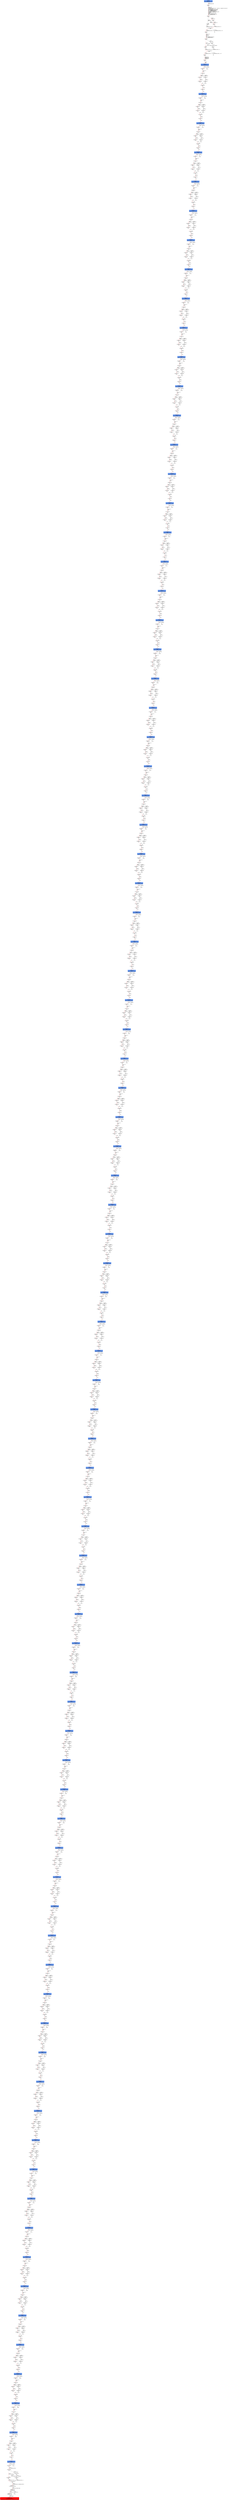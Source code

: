 digraph ARG {
node [style="filled" shape="box" color="white"]
0 [fillcolor="cornflowerblue" label="0 @ N20\nmain entry\nAbstractionState: ABS0: true\n" id="0"]
44 [label="44 @ N61\nmain\n" id="44"]
45 [label="45 @ N24\nmain\n" id="45"]
50 [label="50 @ N26\nmain\n" id="50"]
53 [label="53 @ N28\nmain\n" id="53"]
54 [label="54 @ N29\nmain\n" id="54"]
56 [label="56 @ N35\nmain\n" id="56"]
61 [label="61 @ N38\nmain\n" id="61"]
64 [label="64 @ N39\nmain\n" id="64"]
65 [label="65 @ N40\nmain\n" id="65"]
67 [label="67 @ N43\nmain\n" id="67"]
101257 [fillcolor="cornflowerblue" label="101257 @ N44\nmain\nAbstractionState: ABS6809\n" id="101257"]
101258 [label="101258 @ N45\nmain\n" id="101258"]
101277 [label="101277 @ N48\nmain\n" id="101277"]
101279 [label="101279 @ N50\nmain\n" id="101279"]
101280 [label="101280 @ N52\nmain\n" id="101280"]
101284 [label="101284 @ N49\nmain\n" id="101284"]
101285 [label="101285 @ N54\nmain\n" id="101285"]
101287 [fillcolor="cornflowerblue" label="101287 @ N44\nmain\nAbstractionState: ABS6811\n" id="101287"]
101288 [label="101288 @ N45\nmain\n" id="101288"]
101307 [label="101307 @ N48\nmain\n" id="101307"]
101309 [label="101309 @ N50\nmain\n" id="101309"]
101310 [label="101310 @ N52\nmain\n" id="101310"]
101314 [label="101314 @ N49\nmain\n" id="101314"]
101315 [label="101315 @ N54\nmain\n" id="101315"]
101317 [fillcolor="cornflowerblue" label="101317 @ N44\nmain\nAbstractionState: ABS6813\n" id="101317"]
101318 [label="101318 @ N45\nmain\n" id="101318"]
101337 [label="101337 @ N48\nmain\n" id="101337"]
101339 [label="101339 @ N50\nmain\n" id="101339"]
101340 [label="101340 @ N52\nmain\n" id="101340"]
101344 [label="101344 @ N49\nmain\n" id="101344"]
101345 [label="101345 @ N54\nmain\n" id="101345"]
101347 [fillcolor="cornflowerblue" label="101347 @ N44\nmain\nAbstractionState: ABS6815\n" id="101347"]
101348 [label="101348 @ N45\nmain\n" id="101348"]
101367 [label="101367 @ N48\nmain\n" id="101367"]
101369 [label="101369 @ N50\nmain\n" id="101369"]
101370 [label="101370 @ N52\nmain\n" id="101370"]
101374 [label="101374 @ N49\nmain\n" id="101374"]
101375 [label="101375 @ N54\nmain\n" id="101375"]
101377 [fillcolor="cornflowerblue" label="101377 @ N44\nmain\nAbstractionState: ABS6817\n" id="101377"]
101378 [label="101378 @ N45\nmain\n" id="101378"]
101397 [label="101397 @ N48\nmain\n" id="101397"]
101399 [label="101399 @ N50\nmain\n" id="101399"]
101400 [label="101400 @ N52\nmain\n" id="101400"]
101404 [label="101404 @ N49\nmain\n" id="101404"]
101405 [label="101405 @ N54\nmain\n" id="101405"]
101407 [fillcolor="cornflowerblue" label="101407 @ N44\nmain\nAbstractionState: ABS6819\n" id="101407"]
101408 [label="101408 @ N45\nmain\n" id="101408"]
101427 [label="101427 @ N48\nmain\n" id="101427"]
101429 [label="101429 @ N50\nmain\n" id="101429"]
101430 [label="101430 @ N52\nmain\n" id="101430"]
101434 [label="101434 @ N49\nmain\n" id="101434"]
101435 [label="101435 @ N54\nmain\n" id="101435"]
101437 [fillcolor="cornflowerblue" label="101437 @ N44\nmain\nAbstractionState: ABS6821\n" id="101437"]
101438 [label="101438 @ N45\nmain\n" id="101438"]
101457 [label="101457 @ N48\nmain\n" id="101457"]
101459 [label="101459 @ N50\nmain\n" id="101459"]
101460 [label="101460 @ N52\nmain\n" id="101460"]
101464 [label="101464 @ N49\nmain\n" id="101464"]
101465 [label="101465 @ N54\nmain\n" id="101465"]
101467 [fillcolor="cornflowerblue" label="101467 @ N44\nmain\nAbstractionState: ABS6823\n" id="101467"]
101468 [label="101468 @ N45\nmain\n" id="101468"]
101487 [label="101487 @ N48\nmain\n" id="101487"]
101489 [label="101489 @ N50\nmain\n" id="101489"]
101490 [label="101490 @ N52\nmain\n" id="101490"]
101494 [label="101494 @ N49\nmain\n" id="101494"]
101495 [label="101495 @ N54\nmain\n" id="101495"]
101497 [fillcolor="cornflowerblue" label="101497 @ N44\nmain\nAbstractionState: ABS6825\n" id="101497"]
101498 [label="101498 @ N45\nmain\n" id="101498"]
101517 [label="101517 @ N48\nmain\n" id="101517"]
101519 [label="101519 @ N50\nmain\n" id="101519"]
101520 [label="101520 @ N52\nmain\n" id="101520"]
101524 [label="101524 @ N49\nmain\n" id="101524"]
101525 [label="101525 @ N54\nmain\n" id="101525"]
101527 [fillcolor="cornflowerblue" label="101527 @ N44\nmain\nAbstractionState: ABS6827\n" id="101527"]
101528 [label="101528 @ N45\nmain\n" id="101528"]
101547 [label="101547 @ N48\nmain\n" id="101547"]
101549 [label="101549 @ N50\nmain\n" id="101549"]
101550 [label="101550 @ N52\nmain\n" id="101550"]
101554 [label="101554 @ N49\nmain\n" id="101554"]
101555 [label="101555 @ N54\nmain\n" id="101555"]
101557 [fillcolor="cornflowerblue" label="101557 @ N44\nmain\nAbstractionState: ABS6829\n" id="101557"]
101558 [label="101558 @ N45\nmain\n" id="101558"]
101577 [label="101577 @ N48\nmain\n" id="101577"]
101579 [label="101579 @ N50\nmain\n" id="101579"]
101580 [label="101580 @ N52\nmain\n" id="101580"]
101584 [label="101584 @ N49\nmain\n" id="101584"]
101585 [label="101585 @ N54\nmain\n" id="101585"]
101587 [fillcolor="cornflowerblue" label="101587 @ N44\nmain\nAbstractionState: ABS6831\n" id="101587"]
101588 [label="101588 @ N45\nmain\n" id="101588"]
101607 [label="101607 @ N48\nmain\n" id="101607"]
101609 [label="101609 @ N50\nmain\n" id="101609"]
101610 [label="101610 @ N52\nmain\n" id="101610"]
101614 [label="101614 @ N49\nmain\n" id="101614"]
101615 [label="101615 @ N54\nmain\n" id="101615"]
101617 [fillcolor="cornflowerblue" label="101617 @ N44\nmain\nAbstractionState: ABS6833\n" id="101617"]
101618 [label="101618 @ N45\nmain\n" id="101618"]
101637 [label="101637 @ N48\nmain\n" id="101637"]
101639 [label="101639 @ N50\nmain\n" id="101639"]
101640 [label="101640 @ N52\nmain\n" id="101640"]
101644 [label="101644 @ N49\nmain\n" id="101644"]
101645 [label="101645 @ N54\nmain\n" id="101645"]
101647 [fillcolor="cornflowerblue" label="101647 @ N44\nmain\nAbstractionState: ABS6835\n" id="101647"]
101648 [label="101648 @ N45\nmain\n" id="101648"]
101667 [label="101667 @ N48\nmain\n" id="101667"]
101669 [label="101669 @ N50\nmain\n" id="101669"]
101670 [label="101670 @ N52\nmain\n" id="101670"]
101674 [label="101674 @ N49\nmain\n" id="101674"]
101675 [label="101675 @ N54\nmain\n" id="101675"]
101677 [fillcolor="cornflowerblue" label="101677 @ N44\nmain\nAbstractionState: ABS6837\n" id="101677"]
101678 [label="101678 @ N45\nmain\n" id="101678"]
101697 [label="101697 @ N48\nmain\n" id="101697"]
101699 [label="101699 @ N50\nmain\n" id="101699"]
101700 [label="101700 @ N52\nmain\n" id="101700"]
101704 [label="101704 @ N49\nmain\n" id="101704"]
101705 [label="101705 @ N54\nmain\n" id="101705"]
101707 [fillcolor="cornflowerblue" label="101707 @ N44\nmain\nAbstractionState: ABS6839\n" id="101707"]
101708 [label="101708 @ N45\nmain\n" id="101708"]
101727 [label="101727 @ N48\nmain\n" id="101727"]
101729 [label="101729 @ N50\nmain\n" id="101729"]
101730 [label="101730 @ N52\nmain\n" id="101730"]
101734 [label="101734 @ N49\nmain\n" id="101734"]
101735 [label="101735 @ N54\nmain\n" id="101735"]
101737 [fillcolor="cornflowerblue" label="101737 @ N44\nmain\nAbstractionState: ABS6841\n" id="101737"]
101738 [label="101738 @ N45\nmain\n" id="101738"]
101757 [label="101757 @ N48\nmain\n" id="101757"]
101759 [label="101759 @ N50\nmain\n" id="101759"]
101760 [label="101760 @ N52\nmain\n" id="101760"]
101764 [label="101764 @ N49\nmain\n" id="101764"]
101765 [label="101765 @ N54\nmain\n" id="101765"]
101767 [fillcolor="cornflowerblue" label="101767 @ N44\nmain\nAbstractionState: ABS6843\n" id="101767"]
101768 [label="101768 @ N45\nmain\n" id="101768"]
101787 [label="101787 @ N48\nmain\n" id="101787"]
101789 [label="101789 @ N50\nmain\n" id="101789"]
101790 [label="101790 @ N52\nmain\n" id="101790"]
101794 [label="101794 @ N49\nmain\n" id="101794"]
101795 [label="101795 @ N54\nmain\n" id="101795"]
101797 [fillcolor="cornflowerblue" label="101797 @ N44\nmain\nAbstractionState: ABS6845\n" id="101797"]
101798 [label="101798 @ N45\nmain\n" id="101798"]
101817 [label="101817 @ N48\nmain\n" id="101817"]
101819 [label="101819 @ N50\nmain\n" id="101819"]
101820 [label="101820 @ N52\nmain\n" id="101820"]
101824 [label="101824 @ N49\nmain\n" id="101824"]
101825 [label="101825 @ N54\nmain\n" id="101825"]
101827 [fillcolor="cornflowerblue" label="101827 @ N44\nmain\nAbstractionState: ABS6847\n" id="101827"]
101828 [label="101828 @ N45\nmain\n" id="101828"]
101847 [label="101847 @ N48\nmain\n" id="101847"]
101849 [label="101849 @ N50\nmain\n" id="101849"]
101850 [label="101850 @ N52\nmain\n" id="101850"]
101854 [label="101854 @ N49\nmain\n" id="101854"]
101855 [label="101855 @ N54\nmain\n" id="101855"]
101857 [fillcolor="cornflowerblue" label="101857 @ N44\nmain\nAbstractionState: ABS6849\n" id="101857"]
101858 [label="101858 @ N45\nmain\n" id="101858"]
101877 [label="101877 @ N48\nmain\n" id="101877"]
101879 [label="101879 @ N50\nmain\n" id="101879"]
101880 [label="101880 @ N52\nmain\n" id="101880"]
101884 [label="101884 @ N49\nmain\n" id="101884"]
101885 [label="101885 @ N54\nmain\n" id="101885"]
101887 [fillcolor="cornflowerblue" label="101887 @ N44\nmain\nAbstractionState: ABS6851\n" id="101887"]
101888 [label="101888 @ N45\nmain\n" id="101888"]
101907 [label="101907 @ N48\nmain\n" id="101907"]
101909 [label="101909 @ N50\nmain\n" id="101909"]
101910 [label="101910 @ N52\nmain\n" id="101910"]
101914 [label="101914 @ N49\nmain\n" id="101914"]
101915 [label="101915 @ N54\nmain\n" id="101915"]
101917 [fillcolor="cornflowerblue" label="101917 @ N44\nmain\nAbstractionState: ABS6853\n" id="101917"]
101918 [label="101918 @ N45\nmain\n" id="101918"]
101937 [label="101937 @ N48\nmain\n" id="101937"]
101939 [label="101939 @ N50\nmain\n" id="101939"]
101940 [label="101940 @ N52\nmain\n" id="101940"]
101944 [label="101944 @ N49\nmain\n" id="101944"]
101945 [label="101945 @ N54\nmain\n" id="101945"]
101947 [fillcolor="cornflowerblue" label="101947 @ N44\nmain\nAbstractionState: ABS6855\n" id="101947"]
101948 [label="101948 @ N45\nmain\n" id="101948"]
101967 [label="101967 @ N48\nmain\n" id="101967"]
101969 [label="101969 @ N50\nmain\n" id="101969"]
101970 [label="101970 @ N52\nmain\n" id="101970"]
101974 [label="101974 @ N49\nmain\n" id="101974"]
101975 [label="101975 @ N54\nmain\n" id="101975"]
101977 [fillcolor="cornflowerblue" label="101977 @ N44\nmain\nAbstractionState: ABS6857\n" id="101977"]
101978 [label="101978 @ N45\nmain\n" id="101978"]
101997 [label="101997 @ N48\nmain\n" id="101997"]
101999 [label="101999 @ N50\nmain\n" id="101999"]
102000 [label="102000 @ N52\nmain\n" id="102000"]
102004 [label="102004 @ N49\nmain\n" id="102004"]
102005 [label="102005 @ N54\nmain\n" id="102005"]
102007 [fillcolor="cornflowerblue" label="102007 @ N44\nmain\nAbstractionState: ABS6859\n" id="102007"]
102008 [label="102008 @ N45\nmain\n" id="102008"]
102027 [label="102027 @ N48\nmain\n" id="102027"]
102029 [label="102029 @ N50\nmain\n" id="102029"]
102030 [label="102030 @ N52\nmain\n" id="102030"]
102034 [label="102034 @ N49\nmain\n" id="102034"]
102035 [label="102035 @ N54\nmain\n" id="102035"]
102037 [fillcolor="cornflowerblue" label="102037 @ N44\nmain\nAbstractionState: ABS6861\n" id="102037"]
102038 [label="102038 @ N45\nmain\n" id="102038"]
102057 [label="102057 @ N48\nmain\n" id="102057"]
102059 [label="102059 @ N50\nmain\n" id="102059"]
102060 [label="102060 @ N52\nmain\n" id="102060"]
102064 [label="102064 @ N49\nmain\n" id="102064"]
102065 [label="102065 @ N54\nmain\n" id="102065"]
102067 [fillcolor="cornflowerblue" label="102067 @ N44\nmain\nAbstractionState: ABS6863\n" id="102067"]
102068 [label="102068 @ N45\nmain\n" id="102068"]
102087 [label="102087 @ N48\nmain\n" id="102087"]
102089 [label="102089 @ N50\nmain\n" id="102089"]
102090 [label="102090 @ N52\nmain\n" id="102090"]
102094 [label="102094 @ N49\nmain\n" id="102094"]
102095 [label="102095 @ N54\nmain\n" id="102095"]
102097 [fillcolor="cornflowerblue" label="102097 @ N44\nmain\nAbstractionState: ABS6865\n" id="102097"]
102098 [label="102098 @ N45\nmain\n" id="102098"]
102117 [label="102117 @ N48\nmain\n" id="102117"]
102119 [label="102119 @ N50\nmain\n" id="102119"]
102120 [label="102120 @ N52\nmain\n" id="102120"]
102124 [label="102124 @ N49\nmain\n" id="102124"]
102125 [label="102125 @ N54\nmain\n" id="102125"]
102127 [fillcolor="cornflowerblue" label="102127 @ N44\nmain\nAbstractionState: ABS6867\n" id="102127"]
102128 [label="102128 @ N45\nmain\n" id="102128"]
102147 [label="102147 @ N48\nmain\n" id="102147"]
102149 [label="102149 @ N50\nmain\n" id="102149"]
102150 [label="102150 @ N52\nmain\n" id="102150"]
102154 [label="102154 @ N49\nmain\n" id="102154"]
102155 [label="102155 @ N54\nmain\n" id="102155"]
102157 [fillcolor="cornflowerblue" label="102157 @ N44\nmain\nAbstractionState: ABS6869\n" id="102157"]
102158 [label="102158 @ N45\nmain\n" id="102158"]
102177 [label="102177 @ N48\nmain\n" id="102177"]
102179 [label="102179 @ N50\nmain\n" id="102179"]
102180 [label="102180 @ N52\nmain\n" id="102180"]
102184 [label="102184 @ N49\nmain\n" id="102184"]
102185 [label="102185 @ N54\nmain\n" id="102185"]
102187 [fillcolor="cornflowerblue" label="102187 @ N44\nmain\nAbstractionState: ABS6871\n" id="102187"]
102188 [label="102188 @ N45\nmain\n" id="102188"]
102207 [label="102207 @ N48\nmain\n" id="102207"]
102209 [label="102209 @ N50\nmain\n" id="102209"]
102210 [label="102210 @ N52\nmain\n" id="102210"]
102214 [label="102214 @ N49\nmain\n" id="102214"]
102215 [label="102215 @ N54\nmain\n" id="102215"]
102217 [fillcolor="cornflowerblue" label="102217 @ N44\nmain\nAbstractionState: ABS6873\n" id="102217"]
102218 [label="102218 @ N45\nmain\n" id="102218"]
102237 [label="102237 @ N48\nmain\n" id="102237"]
102239 [label="102239 @ N50\nmain\n" id="102239"]
102240 [label="102240 @ N52\nmain\n" id="102240"]
102244 [label="102244 @ N49\nmain\n" id="102244"]
102245 [label="102245 @ N54\nmain\n" id="102245"]
102247 [fillcolor="cornflowerblue" label="102247 @ N44\nmain\nAbstractionState: ABS6875\n" id="102247"]
102248 [label="102248 @ N45\nmain\n" id="102248"]
102267 [label="102267 @ N48\nmain\n" id="102267"]
102269 [label="102269 @ N50\nmain\n" id="102269"]
102270 [label="102270 @ N52\nmain\n" id="102270"]
102274 [label="102274 @ N49\nmain\n" id="102274"]
102275 [label="102275 @ N54\nmain\n" id="102275"]
102277 [fillcolor="cornflowerblue" label="102277 @ N44\nmain\nAbstractionState: ABS6877\n" id="102277"]
102278 [label="102278 @ N45\nmain\n" id="102278"]
102297 [label="102297 @ N48\nmain\n" id="102297"]
102299 [label="102299 @ N50\nmain\n" id="102299"]
102300 [label="102300 @ N52\nmain\n" id="102300"]
102304 [label="102304 @ N49\nmain\n" id="102304"]
102305 [label="102305 @ N54\nmain\n" id="102305"]
102307 [fillcolor="cornflowerblue" label="102307 @ N44\nmain\nAbstractionState: ABS6879\n" id="102307"]
102308 [label="102308 @ N45\nmain\n" id="102308"]
102327 [label="102327 @ N48\nmain\n" id="102327"]
102329 [label="102329 @ N50\nmain\n" id="102329"]
102330 [label="102330 @ N52\nmain\n" id="102330"]
102334 [label="102334 @ N49\nmain\n" id="102334"]
102335 [label="102335 @ N54\nmain\n" id="102335"]
102337 [fillcolor="cornflowerblue" label="102337 @ N44\nmain\nAbstractionState: ABS6881\n" id="102337"]
102338 [label="102338 @ N45\nmain\n" id="102338"]
102357 [label="102357 @ N48\nmain\n" id="102357"]
102359 [label="102359 @ N50\nmain\n" id="102359"]
102360 [label="102360 @ N52\nmain\n" id="102360"]
102364 [label="102364 @ N49\nmain\n" id="102364"]
102365 [label="102365 @ N54\nmain\n" id="102365"]
102367 [fillcolor="cornflowerblue" label="102367 @ N44\nmain\nAbstractionState: ABS6883\n" id="102367"]
102368 [label="102368 @ N45\nmain\n" id="102368"]
102387 [label="102387 @ N48\nmain\n" id="102387"]
102389 [label="102389 @ N50\nmain\n" id="102389"]
102390 [label="102390 @ N52\nmain\n" id="102390"]
102394 [label="102394 @ N49\nmain\n" id="102394"]
102395 [label="102395 @ N54\nmain\n" id="102395"]
102397 [fillcolor="cornflowerblue" label="102397 @ N44\nmain\nAbstractionState: ABS6885\n" id="102397"]
102398 [label="102398 @ N45\nmain\n" id="102398"]
102417 [label="102417 @ N48\nmain\n" id="102417"]
102419 [label="102419 @ N50\nmain\n" id="102419"]
102420 [label="102420 @ N52\nmain\n" id="102420"]
102424 [label="102424 @ N49\nmain\n" id="102424"]
102425 [label="102425 @ N54\nmain\n" id="102425"]
102427 [fillcolor="cornflowerblue" label="102427 @ N44\nmain\nAbstractionState: ABS6887\n" id="102427"]
102428 [label="102428 @ N45\nmain\n" id="102428"]
102447 [label="102447 @ N48\nmain\n" id="102447"]
102449 [label="102449 @ N50\nmain\n" id="102449"]
102450 [label="102450 @ N52\nmain\n" id="102450"]
102454 [label="102454 @ N49\nmain\n" id="102454"]
102455 [label="102455 @ N54\nmain\n" id="102455"]
102457 [fillcolor="cornflowerblue" label="102457 @ N44\nmain\nAbstractionState: ABS6889\n" id="102457"]
102458 [label="102458 @ N45\nmain\n" id="102458"]
102477 [label="102477 @ N48\nmain\n" id="102477"]
102479 [label="102479 @ N50\nmain\n" id="102479"]
102480 [label="102480 @ N52\nmain\n" id="102480"]
102484 [label="102484 @ N49\nmain\n" id="102484"]
102485 [label="102485 @ N54\nmain\n" id="102485"]
102487 [fillcolor="cornflowerblue" label="102487 @ N44\nmain\nAbstractionState: ABS6891\n" id="102487"]
102488 [label="102488 @ N45\nmain\n" id="102488"]
102507 [label="102507 @ N48\nmain\n" id="102507"]
102509 [label="102509 @ N50\nmain\n" id="102509"]
102510 [label="102510 @ N52\nmain\n" id="102510"]
102514 [label="102514 @ N49\nmain\n" id="102514"]
102515 [label="102515 @ N54\nmain\n" id="102515"]
102517 [fillcolor="cornflowerblue" label="102517 @ N44\nmain\nAbstractionState: ABS6893\n" id="102517"]
102518 [label="102518 @ N45\nmain\n" id="102518"]
102537 [label="102537 @ N48\nmain\n" id="102537"]
102539 [label="102539 @ N50\nmain\n" id="102539"]
102540 [label="102540 @ N52\nmain\n" id="102540"]
102544 [label="102544 @ N49\nmain\n" id="102544"]
102545 [label="102545 @ N54\nmain\n" id="102545"]
102547 [fillcolor="cornflowerblue" label="102547 @ N44\nmain\nAbstractionState: ABS6895\n" id="102547"]
102548 [label="102548 @ N45\nmain\n" id="102548"]
102567 [label="102567 @ N48\nmain\n" id="102567"]
102569 [label="102569 @ N50\nmain\n" id="102569"]
102570 [label="102570 @ N52\nmain\n" id="102570"]
102574 [label="102574 @ N49\nmain\n" id="102574"]
102575 [label="102575 @ N54\nmain\n" id="102575"]
102577 [fillcolor="cornflowerblue" label="102577 @ N44\nmain\nAbstractionState: ABS6897\n" id="102577"]
102578 [label="102578 @ N45\nmain\n" id="102578"]
102597 [label="102597 @ N48\nmain\n" id="102597"]
102599 [label="102599 @ N50\nmain\n" id="102599"]
102600 [label="102600 @ N52\nmain\n" id="102600"]
102604 [label="102604 @ N49\nmain\n" id="102604"]
102605 [label="102605 @ N54\nmain\n" id="102605"]
102607 [fillcolor="cornflowerblue" label="102607 @ N44\nmain\nAbstractionState: ABS6899\n" id="102607"]
102608 [label="102608 @ N45\nmain\n" id="102608"]
102627 [label="102627 @ N48\nmain\n" id="102627"]
102629 [label="102629 @ N50\nmain\n" id="102629"]
102630 [label="102630 @ N52\nmain\n" id="102630"]
102634 [label="102634 @ N49\nmain\n" id="102634"]
102635 [label="102635 @ N54\nmain\n" id="102635"]
102637 [fillcolor="cornflowerblue" label="102637 @ N44\nmain\nAbstractionState: ABS6901\n" id="102637"]
102638 [label="102638 @ N45\nmain\n" id="102638"]
102657 [label="102657 @ N48\nmain\n" id="102657"]
102659 [label="102659 @ N50\nmain\n" id="102659"]
102660 [label="102660 @ N52\nmain\n" id="102660"]
102664 [label="102664 @ N49\nmain\n" id="102664"]
102665 [label="102665 @ N54\nmain\n" id="102665"]
102667 [fillcolor="cornflowerblue" label="102667 @ N44\nmain\nAbstractionState: ABS6903\n" id="102667"]
102668 [label="102668 @ N45\nmain\n" id="102668"]
102687 [label="102687 @ N48\nmain\n" id="102687"]
102689 [label="102689 @ N50\nmain\n" id="102689"]
102690 [label="102690 @ N52\nmain\n" id="102690"]
102694 [label="102694 @ N49\nmain\n" id="102694"]
102695 [label="102695 @ N54\nmain\n" id="102695"]
102697 [fillcolor="cornflowerblue" label="102697 @ N44\nmain\nAbstractionState: ABS6905\n" id="102697"]
102698 [label="102698 @ N45\nmain\n" id="102698"]
102717 [label="102717 @ N48\nmain\n" id="102717"]
102719 [label="102719 @ N50\nmain\n" id="102719"]
102720 [label="102720 @ N52\nmain\n" id="102720"]
102724 [label="102724 @ N49\nmain\n" id="102724"]
102725 [label="102725 @ N54\nmain\n" id="102725"]
102727 [fillcolor="cornflowerblue" label="102727 @ N44\nmain\nAbstractionState: ABS6907\n" id="102727"]
102728 [label="102728 @ N45\nmain\n" id="102728"]
102747 [label="102747 @ N48\nmain\n" id="102747"]
102749 [label="102749 @ N50\nmain\n" id="102749"]
102750 [label="102750 @ N52\nmain\n" id="102750"]
102754 [label="102754 @ N49\nmain\n" id="102754"]
102755 [label="102755 @ N54\nmain\n" id="102755"]
102757 [fillcolor="cornflowerblue" label="102757 @ N44\nmain\nAbstractionState: ABS6909\n" id="102757"]
102758 [label="102758 @ N45\nmain\n" id="102758"]
102777 [label="102777 @ N48\nmain\n" id="102777"]
102779 [label="102779 @ N50\nmain\n" id="102779"]
102780 [label="102780 @ N52\nmain\n" id="102780"]
102784 [label="102784 @ N49\nmain\n" id="102784"]
102785 [label="102785 @ N54\nmain\n" id="102785"]
102787 [fillcolor="cornflowerblue" label="102787 @ N44\nmain\nAbstractionState: ABS6911\n" id="102787"]
102788 [label="102788 @ N45\nmain\n" id="102788"]
102807 [label="102807 @ N48\nmain\n" id="102807"]
102809 [label="102809 @ N50\nmain\n" id="102809"]
102810 [label="102810 @ N52\nmain\n" id="102810"]
102814 [label="102814 @ N49\nmain\n" id="102814"]
102815 [label="102815 @ N54\nmain\n" id="102815"]
102817 [fillcolor="cornflowerblue" label="102817 @ N44\nmain\nAbstractionState: ABS6913\n" id="102817"]
102818 [label="102818 @ N45\nmain\n" id="102818"]
102837 [label="102837 @ N48\nmain\n" id="102837"]
102839 [label="102839 @ N50\nmain\n" id="102839"]
102840 [label="102840 @ N52\nmain\n" id="102840"]
102844 [label="102844 @ N49\nmain\n" id="102844"]
102845 [label="102845 @ N54\nmain\n" id="102845"]
102847 [fillcolor="cornflowerblue" label="102847 @ N44\nmain\nAbstractionState: ABS6915\n" id="102847"]
102848 [label="102848 @ N45\nmain\n" id="102848"]
102867 [label="102867 @ N48\nmain\n" id="102867"]
102869 [label="102869 @ N50\nmain\n" id="102869"]
102870 [label="102870 @ N52\nmain\n" id="102870"]
102874 [label="102874 @ N49\nmain\n" id="102874"]
102875 [label="102875 @ N54\nmain\n" id="102875"]
102877 [fillcolor="cornflowerblue" label="102877 @ N44\nmain\nAbstractionState: ABS6917\n" id="102877"]
102878 [label="102878 @ N45\nmain\n" id="102878"]
102897 [label="102897 @ N48\nmain\n" id="102897"]
102899 [label="102899 @ N50\nmain\n" id="102899"]
102900 [label="102900 @ N52\nmain\n" id="102900"]
102904 [label="102904 @ N49\nmain\n" id="102904"]
102905 [label="102905 @ N54\nmain\n" id="102905"]
102907 [fillcolor="cornflowerblue" label="102907 @ N44\nmain\nAbstractionState: ABS6919\n" id="102907"]
102908 [label="102908 @ N45\nmain\n" id="102908"]
102927 [label="102927 @ N48\nmain\n" id="102927"]
102929 [label="102929 @ N50\nmain\n" id="102929"]
102930 [label="102930 @ N52\nmain\n" id="102930"]
102934 [label="102934 @ N49\nmain\n" id="102934"]
102935 [label="102935 @ N54\nmain\n" id="102935"]
102937 [fillcolor="cornflowerblue" label="102937 @ N44\nmain\nAbstractionState: ABS6921\n" id="102937"]
102938 [label="102938 @ N45\nmain\n" id="102938"]
102957 [label="102957 @ N48\nmain\n" id="102957"]
102959 [label="102959 @ N50\nmain\n" id="102959"]
102960 [label="102960 @ N52\nmain\n" id="102960"]
102964 [label="102964 @ N49\nmain\n" id="102964"]
102965 [label="102965 @ N54\nmain\n" id="102965"]
102967 [fillcolor="cornflowerblue" label="102967 @ N44\nmain\nAbstractionState: ABS6923\n" id="102967"]
102968 [label="102968 @ N45\nmain\n" id="102968"]
102987 [label="102987 @ N48\nmain\n" id="102987"]
102989 [label="102989 @ N50\nmain\n" id="102989"]
102990 [label="102990 @ N52\nmain\n" id="102990"]
102994 [label="102994 @ N49\nmain\n" id="102994"]
102995 [label="102995 @ N54\nmain\n" id="102995"]
102997 [fillcolor="cornflowerblue" label="102997 @ N44\nmain\nAbstractionState: ABS6925\n" id="102997"]
102998 [label="102998 @ N45\nmain\n" id="102998"]
103017 [label="103017 @ N48\nmain\n" id="103017"]
103019 [label="103019 @ N50\nmain\n" id="103019"]
103020 [label="103020 @ N52\nmain\n" id="103020"]
103024 [label="103024 @ N49\nmain\n" id="103024"]
103025 [label="103025 @ N54\nmain\n" id="103025"]
103027 [fillcolor="cornflowerblue" label="103027 @ N44\nmain\nAbstractionState: ABS6927\n" id="103027"]
103028 [label="103028 @ N45\nmain\n" id="103028"]
103047 [label="103047 @ N48\nmain\n" id="103047"]
103049 [label="103049 @ N50\nmain\n" id="103049"]
103050 [label="103050 @ N52\nmain\n" id="103050"]
103054 [label="103054 @ N49\nmain\n" id="103054"]
103055 [label="103055 @ N54\nmain\n" id="103055"]
103057 [fillcolor="cornflowerblue" label="103057 @ N44\nmain\nAbstractionState: ABS6929\n" id="103057"]
103058 [label="103058 @ N45\nmain\n" id="103058"]
103077 [label="103077 @ N48\nmain\n" id="103077"]
103079 [label="103079 @ N50\nmain\n" id="103079"]
103080 [label="103080 @ N52\nmain\n" id="103080"]
103084 [label="103084 @ N49\nmain\n" id="103084"]
103085 [label="103085 @ N54\nmain\n" id="103085"]
103087 [fillcolor="cornflowerblue" label="103087 @ N44\nmain\nAbstractionState: ABS6931\n" id="103087"]
103088 [label="103088 @ N45\nmain\n" id="103088"]
103107 [label="103107 @ N48\nmain\n" id="103107"]
103109 [label="103109 @ N50\nmain\n" id="103109"]
103110 [label="103110 @ N52\nmain\n" id="103110"]
103114 [label="103114 @ N49\nmain\n" id="103114"]
103115 [label="103115 @ N54\nmain\n" id="103115"]
103117 [fillcolor="cornflowerblue" label="103117 @ N44\nmain\nAbstractionState: ABS6933\n" id="103117"]
103118 [label="103118 @ N45\nmain\n" id="103118"]
103137 [label="103137 @ N48\nmain\n" id="103137"]
103139 [label="103139 @ N50\nmain\n" id="103139"]
103140 [label="103140 @ N52\nmain\n" id="103140"]
103144 [label="103144 @ N49\nmain\n" id="103144"]
103145 [label="103145 @ N54\nmain\n" id="103145"]
103147 [fillcolor="cornflowerblue" label="103147 @ N44\nmain\nAbstractionState: ABS6935\n" id="103147"]
103148 [label="103148 @ N45\nmain\n" id="103148"]
103167 [label="103167 @ N48\nmain\n" id="103167"]
103169 [label="103169 @ N50\nmain\n" id="103169"]
103170 [label="103170 @ N52\nmain\n" id="103170"]
103174 [label="103174 @ N49\nmain\n" id="103174"]
103175 [label="103175 @ N54\nmain\n" id="103175"]
103177 [fillcolor="cornflowerblue" label="103177 @ N44\nmain\nAbstractionState: ABS6937\n" id="103177"]
103178 [label="103178 @ N45\nmain\n" id="103178"]
103197 [label="103197 @ N48\nmain\n" id="103197"]
103199 [label="103199 @ N50\nmain\n" id="103199"]
103200 [label="103200 @ N52\nmain\n" id="103200"]
103204 [label="103204 @ N49\nmain\n" id="103204"]
103205 [label="103205 @ N54\nmain\n" id="103205"]
103207 [fillcolor="cornflowerblue" label="103207 @ N44\nmain\nAbstractionState: ABS6939\n" id="103207"]
103208 [label="103208 @ N45\nmain\n" id="103208"]
103227 [label="103227 @ N48\nmain\n" id="103227"]
103229 [label="103229 @ N50\nmain\n" id="103229"]
103230 [label="103230 @ N52\nmain\n" id="103230"]
103234 [label="103234 @ N49\nmain\n" id="103234"]
103235 [label="103235 @ N54\nmain\n" id="103235"]
103237 [fillcolor="cornflowerblue" label="103237 @ N44\nmain\nAbstractionState: ABS6941\n" id="103237"]
103238 [label="103238 @ N45\nmain\n" id="103238"]
103257 [label="103257 @ N48\nmain\n" id="103257"]
103259 [label="103259 @ N50\nmain\n" id="103259"]
103260 [label="103260 @ N52\nmain\n" id="103260"]
103264 [label="103264 @ N49\nmain\n" id="103264"]
103265 [label="103265 @ N54\nmain\n" id="103265"]
103267 [fillcolor="cornflowerblue" label="103267 @ N44\nmain\nAbstractionState: ABS6943\n" id="103267"]
103268 [label="103268 @ N45\nmain\n" id="103268"]
103287 [label="103287 @ N48\nmain\n" id="103287"]
103289 [label="103289 @ N50\nmain\n" id="103289"]
103290 [label="103290 @ N52\nmain\n" id="103290"]
103294 [label="103294 @ N49\nmain\n" id="103294"]
103295 [label="103295 @ N54\nmain\n" id="103295"]
103297 [fillcolor="cornflowerblue" label="103297 @ N44\nmain\nAbstractionState: ABS6945\n" id="103297"]
103298 [label="103298 @ N45\nmain\n" id="103298"]
103317 [label="103317 @ N48\nmain\n" id="103317"]
103319 [label="103319 @ N50\nmain\n" id="103319"]
103320 [label="103320 @ N52\nmain\n" id="103320"]
103324 [label="103324 @ N49\nmain\n" id="103324"]
103325 [label="103325 @ N54\nmain\n" id="103325"]
103327 [fillcolor="cornflowerblue" label="103327 @ N44\nmain\nAbstractionState: ABS6947\n" id="103327"]
103328 [label="103328 @ N45\nmain\n" id="103328"]
103347 [label="103347 @ N48\nmain\n" id="103347"]
103349 [label="103349 @ N50\nmain\n" id="103349"]
103350 [label="103350 @ N52\nmain\n" id="103350"]
103354 [label="103354 @ N49\nmain\n" id="103354"]
103355 [label="103355 @ N54\nmain\n" id="103355"]
103357 [fillcolor="cornflowerblue" label="103357 @ N44\nmain\nAbstractionState: ABS6949\n" id="103357"]
103358 [label="103358 @ N45\nmain\n" id="103358"]
103377 [label="103377 @ N48\nmain\n" id="103377"]
103379 [label="103379 @ N50\nmain\n" id="103379"]
103380 [label="103380 @ N52\nmain\n" id="103380"]
103384 [label="103384 @ N49\nmain\n" id="103384"]
103385 [label="103385 @ N54\nmain\n" id="103385"]
103387 [fillcolor="cornflowerblue" label="103387 @ N44\nmain\nAbstractionState: ABS6951\n" id="103387"]
103388 [label="103388 @ N45\nmain\n" id="103388"]
103407 [label="103407 @ N48\nmain\n" id="103407"]
103409 [label="103409 @ N50\nmain\n" id="103409"]
103410 [label="103410 @ N52\nmain\n" id="103410"]
103414 [label="103414 @ N49\nmain\n" id="103414"]
103415 [label="103415 @ N54\nmain\n" id="103415"]
103417 [fillcolor="cornflowerblue" label="103417 @ N44\nmain\nAbstractionState: ABS6953\n" id="103417"]
103418 [label="103418 @ N45\nmain\n" id="103418"]
103437 [label="103437 @ N48\nmain\n" id="103437"]
103439 [label="103439 @ N50\nmain\n" id="103439"]
103440 [label="103440 @ N52\nmain\n" id="103440"]
103444 [label="103444 @ N49\nmain\n" id="103444"]
103445 [label="103445 @ N54\nmain\n" id="103445"]
103447 [fillcolor="cornflowerblue" label="103447 @ N44\nmain\nAbstractionState: ABS6955\n" id="103447"]
103448 [label="103448 @ N45\nmain\n" id="103448"]
103467 [label="103467 @ N48\nmain\n" id="103467"]
103469 [label="103469 @ N50\nmain\n" id="103469"]
103470 [label="103470 @ N52\nmain\n" id="103470"]
103474 [label="103474 @ N49\nmain\n" id="103474"]
103475 [label="103475 @ N54\nmain\n" id="103475"]
103477 [fillcolor="cornflowerblue" label="103477 @ N44\nmain\nAbstractionState: ABS6957\n" id="103477"]
103478 [label="103478 @ N45\nmain\n" id="103478"]
103497 [label="103497 @ N48\nmain\n" id="103497"]
103499 [label="103499 @ N50\nmain\n" id="103499"]
103500 [label="103500 @ N52\nmain\n" id="103500"]
103504 [label="103504 @ N49\nmain\n" id="103504"]
103505 [label="103505 @ N54\nmain\n" id="103505"]
103507 [fillcolor="cornflowerblue" label="103507 @ N44\nmain\nAbstractionState: ABS6959\n" id="103507"]
103508 [label="103508 @ N45\nmain\n" id="103508"]
103527 [label="103527 @ N48\nmain\n" id="103527"]
103529 [label="103529 @ N50\nmain\n" id="103529"]
103530 [label="103530 @ N52\nmain\n" id="103530"]
103534 [label="103534 @ N49\nmain\n" id="103534"]
103535 [label="103535 @ N54\nmain\n" id="103535"]
103537 [fillcolor="cornflowerblue" label="103537 @ N44\nmain\nAbstractionState: ABS6961\n" id="103537"]
103538 [label="103538 @ N45\nmain\n" id="103538"]
103557 [label="103557 @ N48\nmain\n" id="103557"]
103559 [label="103559 @ N50\nmain\n" id="103559"]
103560 [label="103560 @ N52\nmain\n" id="103560"]
103564 [label="103564 @ N49\nmain\n" id="103564"]
103565 [label="103565 @ N54\nmain\n" id="103565"]
103567 [fillcolor="cornflowerblue" label="103567 @ N44\nmain\nAbstractionState: ABS6963\n" id="103567"]
103568 [label="103568 @ N45\nmain\n" id="103568"]
103587 [label="103587 @ N48\nmain\n" id="103587"]
103589 [label="103589 @ N50\nmain\n" id="103589"]
103590 [label="103590 @ N52\nmain\n" id="103590"]
103594 [label="103594 @ N49\nmain\n" id="103594"]
103595 [label="103595 @ N54\nmain\n" id="103595"]
103597 [fillcolor="cornflowerblue" label="103597 @ N44\nmain\nAbstractionState: ABS6965\n" id="103597"]
103598 [label="103598 @ N45\nmain\n" id="103598"]
103617 [label="103617 @ N48\nmain\n" id="103617"]
103619 [label="103619 @ N50\nmain\n" id="103619"]
103620 [label="103620 @ N52\nmain\n" id="103620"]
103624 [label="103624 @ N49\nmain\n" id="103624"]
103625 [label="103625 @ N54\nmain\n" id="103625"]
103627 [fillcolor="cornflowerblue" label="103627 @ N44\nmain\nAbstractionState: ABS6967\n" id="103627"]
103628 [label="103628 @ N45\nmain\n" id="103628"]
103647 [label="103647 @ N48\nmain\n" id="103647"]
103649 [label="103649 @ N50\nmain\n" id="103649"]
103650 [label="103650 @ N52\nmain\n" id="103650"]
103654 [label="103654 @ N49\nmain\n" id="103654"]
103655 [label="103655 @ N54\nmain\n" id="103655"]
103657 [fillcolor="cornflowerblue" label="103657 @ N44\nmain\nAbstractionState: ABS6969\n" id="103657"]
103658 [label="103658 @ N45\nmain\n" id="103658"]
103677 [label="103677 @ N48\nmain\n" id="103677"]
103679 [label="103679 @ N50\nmain\n" id="103679"]
103680 [label="103680 @ N52\nmain\n" id="103680"]
103684 [label="103684 @ N49\nmain\n" id="103684"]
103685 [label="103685 @ N54\nmain\n" id="103685"]
103687 [fillcolor="cornflowerblue" label="103687 @ N44\nmain\nAbstractionState: ABS6971\n" id="103687"]
103688 [label="103688 @ N45\nmain\n" id="103688"]
103707 [label="103707 @ N48\nmain\n" id="103707"]
103709 [label="103709 @ N50\nmain\n" id="103709"]
103710 [label="103710 @ N52\nmain\n" id="103710"]
103714 [label="103714 @ N49\nmain\n" id="103714"]
103715 [label="103715 @ N54\nmain\n" id="103715"]
103717 [fillcolor="cornflowerblue" label="103717 @ N44\nmain\nAbstractionState: ABS6973\n" id="103717"]
103719 [label="103719 @ N46\nmain\n" id="103719"]
103720 [label="103720 @ N55\nmain\n" id="103720"]
103725 [label="103725 @ N58\nmain\n" id="103725"]
103728 [label="103728 @ N59\nmain\n" id="103728"]
103729 [label="103729 @ N11\n__VERIFIER_assert entry\n" id="103729"]
103730 [label="103730 @ N12\n__VERIFIER_assert\n" id="103730"]
103731 [label="103731 @ N14\n__VERIFIER_assert\n" id="103731"]
103734 [fillcolor="red" label="103734 @ N15\n__VERIFIER_assert\nAbstractionState: ABS6974\n AutomatonState: ErrorLabelAutomaton: _predefinedState_ERROR\n" id="103734"]
103721 [label="103721 @ N56\nmain\n" id="103721"]
103723 [label="103723 @ N57\nmain\n" id="103723"]
103708 [label="103708 @ N51\nmain\n" id="103708"]
103712 [label="103712 @ N53\nmain\n" id="103712"]
103678 [label="103678 @ N51\nmain\n" id="103678"]
103682 [label="103682 @ N53\nmain\n" id="103682"]
103648 [label="103648 @ N51\nmain\n" id="103648"]
103652 [label="103652 @ N53\nmain\n" id="103652"]
103618 [label="103618 @ N51\nmain\n" id="103618"]
103622 [label="103622 @ N53\nmain\n" id="103622"]
103588 [label="103588 @ N51\nmain\n" id="103588"]
103592 [label="103592 @ N53\nmain\n" id="103592"]
103558 [label="103558 @ N51\nmain\n" id="103558"]
103562 [label="103562 @ N53\nmain\n" id="103562"]
103528 [label="103528 @ N51\nmain\n" id="103528"]
103532 [label="103532 @ N53\nmain\n" id="103532"]
103498 [label="103498 @ N51\nmain\n" id="103498"]
103502 [label="103502 @ N53\nmain\n" id="103502"]
103468 [label="103468 @ N51\nmain\n" id="103468"]
103472 [label="103472 @ N53\nmain\n" id="103472"]
103438 [label="103438 @ N51\nmain\n" id="103438"]
103442 [label="103442 @ N53\nmain\n" id="103442"]
103408 [label="103408 @ N51\nmain\n" id="103408"]
103412 [label="103412 @ N53\nmain\n" id="103412"]
103378 [label="103378 @ N51\nmain\n" id="103378"]
103382 [label="103382 @ N53\nmain\n" id="103382"]
103348 [label="103348 @ N51\nmain\n" id="103348"]
103352 [label="103352 @ N53\nmain\n" id="103352"]
103318 [label="103318 @ N51\nmain\n" id="103318"]
103322 [label="103322 @ N53\nmain\n" id="103322"]
103288 [label="103288 @ N51\nmain\n" id="103288"]
103292 [label="103292 @ N53\nmain\n" id="103292"]
103258 [label="103258 @ N51\nmain\n" id="103258"]
103262 [label="103262 @ N53\nmain\n" id="103262"]
103228 [label="103228 @ N51\nmain\n" id="103228"]
103232 [label="103232 @ N53\nmain\n" id="103232"]
103198 [label="103198 @ N51\nmain\n" id="103198"]
103202 [label="103202 @ N53\nmain\n" id="103202"]
103168 [label="103168 @ N51\nmain\n" id="103168"]
103172 [label="103172 @ N53\nmain\n" id="103172"]
103138 [label="103138 @ N51\nmain\n" id="103138"]
103142 [label="103142 @ N53\nmain\n" id="103142"]
103108 [label="103108 @ N51\nmain\n" id="103108"]
103112 [label="103112 @ N53\nmain\n" id="103112"]
103078 [label="103078 @ N51\nmain\n" id="103078"]
103082 [label="103082 @ N53\nmain\n" id="103082"]
103048 [label="103048 @ N51\nmain\n" id="103048"]
103052 [label="103052 @ N53\nmain\n" id="103052"]
103018 [label="103018 @ N51\nmain\n" id="103018"]
103022 [label="103022 @ N53\nmain\n" id="103022"]
102988 [label="102988 @ N51\nmain\n" id="102988"]
102992 [label="102992 @ N53\nmain\n" id="102992"]
102958 [label="102958 @ N51\nmain\n" id="102958"]
102962 [label="102962 @ N53\nmain\n" id="102962"]
102928 [label="102928 @ N51\nmain\n" id="102928"]
102932 [label="102932 @ N53\nmain\n" id="102932"]
102898 [label="102898 @ N51\nmain\n" id="102898"]
102902 [label="102902 @ N53\nmain\n" id="102902"]
102868 [label="102868 @ N51\nmain\n" id="102868"]
102872 [label="102872 @ N53\nmain\n" id="102872"]
102838 [label="102838 @ N51\nmain\n" id="102838"]
102842 [label="102842 @ N53\nmain\n" id="102842"]
102808 [label="102808 @ N51\nmain\n" id="102808"]
102812 [label="102812 @ N53\nmain\n" id="102812"]
102778 [label="102778 @ N51\nmain\n" id="102778"]
102782 [label="102782 @ N53\nmain\n" id="102782"]
102748 [label="102748 @ N51\nmain\n" id="102748"]
102752 [label="102752 @ N53\nmain\n" id="102752"]
102718 [label="102718 @ N51\nmain\n" id="102718"]
102722 [label="102722 @ N53\nmain\n" id="102722"]
102688 [label="102688 @ N51\nmain\n" id="102688"]
102692 [label="102692 @ N53\nmain\n" id="102692"]
102658 [label="102658 @ N51\nmain\n" id="102658"]
102662 [label="102662 @ N53\nmain\n" id="102662"]
102628 [label="102628 @ N51\nmain\n" id="102628"]
102632 [label="102632 @ N53\nmain\n" id="102632"]
102598 [label="102598 @ N51\nmain\n" id="102598"]
102602 [label="102602 @ N53\nmain\n" id="102602"]
102568 [label="102568 @ N51\nmain\n" id="102568"]
102572 [label="102572 @ N53\nmain\n" id="102572"]
102538 [label="102538 @ N51\nmain\n" id="102538"]
102542 [label="102542 @ N53\nmain\n" id="102542"]
102508 [label="102508 @ N51\nmain\n" id="102508"]
102512 [label="102512 @ N53\nmain\n" id="102512"]
102478 [label="102478 @ N51\nmain\n" id="102478"]
102482 [label="102482 @ N53\nmain\n" id="102482"]
102448 [label="102448 @ N51\nmain\n" id="102448"]
102452 [label="102452 @ N53\nmain\n" id="102452"]
102418 [label="102418 @ N51\nmain\n" id="102418"]
102422 [label="102422 @ N53\nmain\n" id="102422"]
102388 [label="102388 @ N51\nmain\n" id="102388"]
102392 [label="102392 @ N53\nmain\n" id="102392"]
102358 [label="102358 @ N51\nmain\n" id="102358"]
102362 [label="102362 @ N53\nmain\n" id="102362"]
102328 [label="102328 @ N51\nmain\n" id="102328"]
102332 [label="102332 @ N53\nmain\n" id="102332"]
102298 [label="102298 @ N51\nmain\n" id="102298"]
102302 [label="102302 @ N53\nmain\n" id="102302"]
102268 [label="102268 @ N51\nmain\n" id="102268"]
102272 [label="102272 @ N53\nmain\n" id="102272"]
102238 [label="102238 @ N51\nmain\n" id="102238"]
102242 [label="102242 @ N53\nmain\n" id="102242"]
102208 [label="102208 @ N51\nmain\n" id="102208"]
102212 [label="102212 @ N53\nmain\n" id="102212"]
102178 [label="102178 @ N51\nmain\n" id="102178"]
102182 [label="102182 @ N53\nmain\n" id="102182"]
102148 [label="102148 @ N51\nmain\n" id="102148"]
102152 [label="102152 @ N53\nmain\n" id="102152"]
102118 [label="102118 @ N51\nmain\n" id="102118"]
102122 [label="102122 @ N53\nmain\n" id="102122"]
102088 [label="102088 @ N51\nmain\n" id="102088"]
102092 [label="102092 @ N53\nmain\n" id="102092"]
102058 [label="102058 @ N51\nmain\n" id="102058"]
102062 [label="102062 @ N53\nmain\n" id="102062"]
102028 [label="102028 @ N51\nmain\n" id="102028"]
102032 [label="102032 @ N53\nmain\n" id="102032"]
101998 [label="101998 @ N51\nmain\n" id="101998"]
102002 [label="102002 @ N53\nmain\n" id="102002"]
101968 [label="101968 @ N51\nmain\n" id="101968"]
101972 [label="101972 @ N53\nmain\n" id="101972"]
101938 [label="101938 @ N51\nmain\n" id="101938"]
101942 [label="101942 @ N53\nmain\n" id="101942"]
101908 [label="101908 @ N51\nmain\n" id="101908"]
101912 [label="101912 @ N53\nmain\n" id="101912"]
101878 [label="101878 @ N51\nmain\n" id="101878"]
101882 [label="101882 @ N53\nmain\n" id="101882"]
101848 [label="101848 @ N51\nmain\n" id="101848"]
101852 [label="101852 @ N53\nmain\n" id="101852"]
101818 [label="101818 @ N51\nmain\n" id="101818"]
101822 [label="101822 @ N53\nmain\n" id="101822"]
101788 [label="101788 @ N51\nmain\n" id="101788"]
101792 [label="101792 @ N53\nmain\n" id="101792"]
101758 [label="101758 @ N51\nmain\n" id="101758"]
101762 [label="101762 @ N53\nmain\n" id="101762"]
101728 [label="101728 @ N51\nmain\n" id="101728"]
101732 [label="101732 @ N53\nmain\n" id="101732"]
101698 [label="101698 @ N51\nmain\n" id="101698"]
101702 [label="101702 @ N53\nmain\n" id="101702"]
101668 [label="101668 @ N51\nmain\n" id="101668"]
101672 [label="101672 @ N53\nmain\n" id="101672"]
101638 [label="101638 @ N51\nmain\n" id="101638"]
101642 [label="101642 @ N53\nmain\n" id="101642"]
101608 [label="101608 @ N51\nmain\n" id="101608"]
101612 [label="101612 @ N53\nmain\n" id="101612"]
101578 [label="101578 @ N51\nmain\n" id="101578"]
101582 [label="101582 @ N53\nmain\n" id="101582"]
101548 [label="101548 @ N51\nmain\n" id="101548"]
101552 [label="101552 @ N53\nmain\n" id="101552"]
101518 [label="101518 @ N51\nmain\n" id="101518"]
101522 [label="101522 @ N53\nmain\n" id="101522"]
101488 [label="101488 @ N51\nmain\n" id="101488"]
101492 [label="101492 @ N53\nmain\n" id="101492"]
101458 [label="101458 @ N51\nmain\n" id="101458"]
101462 [label="101462 @ N53\nmain\n" id="101462"]
101428 [label="101428 @ N51\nmain\n" id="101428"]
101432 [label="101432 @ N53\nmain\n" id="101432"]
101398 [label="101398 @ N51\nmain\n" id="101398"]
101402 [label="101402 @ N53\nmain\n" id="101402"]
101368 [label="101368 @ N51\nmain\n" id="101368"]
101372 [label="101372 @ N53\nmain\n" id="101372"]
101338 [label="101338 @ N51\nmain\n" id="101338"]
101342 [label="101342 @ N53\nmain\n" id="101342"]
101308 [label="101308 @ N51\nmain\n" id="101308"]
101312 [label="101312 @ N53\nmain\n" id="101312"]
101278 [label="101278 @ N51\nmain\n" id="101278"]
101282 [label="101282 @ N53\nmain\n" id="101282"]
57 [label="57 @ N36\nmain\n" id="57"]
59 [label="59 @ N37\nmain\n" id="59"]
47 [label="47 @ N25\nmain\n" id="47"]
49 [label="49 @ N27\nmain\n" id="49"]
0 -> 44 [color="red" label="Line 0: \lINIT GLOBAL VARS\l" id="0 -> 44"]
44 -> 45 [color="red" label="Lines 7 - 26: \lvoid abort();\lvoid __assert_fail(const char *, const char *, unsigned int, const char *);\lvoid reach_error();\lvoid assume_abort_if_not(int cond);\lvoid __VERIFIER_assert(int cond);\lvoid __VERIFIER_assume(int);\lint __VERIFIER_nondet_int();\lunsigned int __VERIFIER_nondet_uint();\lint main();\lFunction start dummy edge\lint flag;\lflag = __VERIFIER_nondet_int();\lint __CPAchecker_TMP_0;\l" id="44 -> 45"]
45 -> 47 [color="red" label="Line 26: \l[!(flag == 0)]\l" id="45 -> 47"]
45 -> 50 [label="Line 26: \l[flag == 0]\l" id="45 -> 50"]
50 -> 53 [label="Line 0: \l__CPAchecker_TMP_0 = 1;\l" id="50 -> 53"]
53 -> 54 [color="red" label="Line 26: \l[__CPAchecker_TMP_0 != 0]\l" id="53 -> 54"]
53 -> 55 [label="Line 26: \l[!(__CPAchecker_TMP_0 != 0)]\l" id="53 -> 55"]
54 -> 56 [color="red" label="Lines 27 - 31: \lint i = 0;\lint x = 0;\lint y = 0;\lint n;\ln = __VERIFIER_nondet_int();\lint __CPAchecker_TMP_1;\l" id="54 -> 56"]
56 -> 57 [label="Line 31: \l[n >= 1000]\l" id="56 -> 57"]
56 -> 61 [color="red" label="Line 31: \l[!(n >= 1000)]\l" id="56 -> 61"]
61 -> 64 [color="red" label="Line 0: \l__CPAchecker_TMP_1 = 0;\l" id="61 -> 64"]
64 -> 65 [color="red" label="Line 31: \l[__CPAchecker_TMP_1 != 0]\l" id="64 -> 65"]
64 -> 66 [label="Line 31: \l[!(__CPAchecker_TMP_1 != 0)]\l" id="64 -> 66"]
65 -> 67 [color="red" label="Lines 33 - 33: \lunsigned int a;\lunsigned int b;\lunsigned int r;\l" id="65 -> 67"]
67 -> 101257 [color="red" label="Line 35: \lwhile\l" id="67 -> 101257"]
101257 -> 101258 [color="red" label="Line 35: \l[i < n]\l" id="101257 -> 101258"]
101257 -> 101259 [label="Line 35: \l[!(i < n)]\l" id="101257 -> 101259"]
101258 -> 101277 [color="red" label="Lines 36 - 37: \lx = x;\ly = y;\l" id="101258 -> 101277"]
101277 -> 101278 [label="Line 38: \l[flag == 0]\l" id="101277 -> 101278"]
101277 -> 101279 [color="red" label="Line 38: \l[!(flag == 0)]\l" id="101277 -> 101279"]
101279 -> 101280 [color="red" label="Line 39: \lx = x + 3;\l" id="101279 -> 101280"]
101280 -> 101284 [color="red" label="Line 0: \l\l" id="101280 -> 101284"]
101284 -> 101285 [color="red" label="Line 43: \li = i + 1;\l" id="101284 -> 101285"]
101285 -> 101287 [color="red" label="Line 0: \l\l" id="101285 -> 101287"]
101287 -> 101288 [color="red" label="Line 35: \l[i < n]\l" id="101287 -> 101288"]
101287 -> 101289 [label="Line 35: \l[!(i < n)]\l" id="101287 -> 101289"]
101288 -> 101307 [color="red" label="Lines 36 - 37: \lx = x;\ly = y;\l" id="101288 -> 101307"]
101307 -> 101308 [label="Line 38: \l[flag == 0]\l" id="101307 -> 101308"]
101307 -> 101309 [color="red" label="Line 38: \l[!(flag == 0)]\l" id="101307 -> 101309"]
101309 -> 101310 [color="red" label="Line 39: \lx = x + 3;\l" id="101309 -> 101310"]
101310 -> 101314 [color="red" label="Line 0: \l\l" id="101310 -> 101314"]
101314 -> 101315 [color="red" label="Line 43: \li = i + 1;\l" id="101314 -> 101315"]
101315 -> 101317 [color="red" label="Line 0: \l\l" id="101315 -> 101317"]
101317 -> 101318 [color="red" label="Line 35: \l[i < n]\l" id="101317 -> 101318"]
101317 -> 101319 [label="Line 35: \l[!(i < n)]\l" id="101317 -> 101319"]
101318 -> 101337 [color="red" label="Lines 36 - 37: \lx = x;\ly = y;\l" id="101318 -> 101337"]
101337 -> 101338 [label="Line 38: \l[flag == 0]\l" id="101337 -> 101338"]
101337 -> 101339 [color="red" label="Line 38: \l[!(flag == 0)]\l" id="101337 -> 101339"]
101339 -> 101340 [color="red" label="Line 39: \lx = x + 3;\l" id="101339 -> 101340"]
101340 -> 101344 [color="red" label="Line 0: \l\l" id="101340 -> 101344"]
101344 -> 101345 [color="red" label="Line 43: \li = i + 1;\l" id="101344 -> 101345"]
101345 -> 101347 [color="red" label="Line 0: \l\l" id="101345 -> 101347"]
101347 -> 101348 [color="red" label="Line 35: \l[i < n]\l" id="101347 -> 101348"]
101347 -> 101349 [label="Line 35: \l[!(i < n)]\l" id="101347 -> 101349"]
101348 -> 101367 [color="red" label="Lines 36 - 37: \lx = x;\ly = y;\l" id="101348 -> 101367"]
101367 -> 101368 [label="Line 38: \l[flag == 0]\l" id="101367 -> 101368"]
101367 -> 101369 [color="red" label="Line 38: \l[!(flag == 0)]\l" id="101367 -> 101369"]
101369 -> 101370 [color="red" label="Line 39: \lx = x + 3;\l" id="101369 -> 101370"]
101370 -> 101374 [color="red" label="Line 0: \l\l" id="101370 -> 101374"]
101374 -> 101375 [color="red" label="Line 43: \li = i + 1;\l" id="101374 -> 101375"]
101375 -> 101377 [color="red" label="Line 0: \l\l" id="101375 -> 101377"]
101377 -> 101378 [color="red" label="Line 35: \l[i < n]\l" id="101377 -> 101378"]
101377 -> 101379 [label="Line 35: \l[!(i < n)]\l" id="101377 -> 101379"]
101378 -> 101397 [color="red" label="Lines 36 - 37: \lx = x;\ly = y;\l" id="101378 -> 101397"]
101397 -> 101398 [label="Line 38: \l[flag == 0]\l" id="101397 -> 101398"]
101397 -> 101399 [color="red" label="Line 38: \l[!(flag == 0)]\l" id="101397 -> 101399"]
101399 -> 101400 [color="red" label="Line 39: \lx = x + 3;\l" id="101399 -> 101400"]
101400 -> 101404 [color="red" label="Line 0: \l\l" id="101400 -> 101404"]
101404 -> 101405 [color="red" label="Line 43: \li = i + 1;\l" id="101404 -> 101405"]
101405 -> 101407 [color="red" label="Line 0: \l\l" id="101405 -> 101407"]
101407 -> 101408 [color="red" label="Line 35: \l[i < n]\l" id="101407 -> 101408"]
101407 -> 101409 [label="Line 35: \l[!(i < n)]\l" id="101407 -> 101409"]
101408 -> 101427 [color="red" label="Lines 36 - 37: \lx = x;\ly = y;\l" id="101408 -> 101427"]
101427 -> 101428 [label="Line 38: \l[flag == 0]\l" id="101427 -> 101428"]
101427 -> 101429 [color="red" label="Line 38: \l[!(flag == 0)]\l" id="101427 -> 101429"]
101429 -> 101430 [color="red" label="Line 39: \lx = x + 3;\l" id="101429 -> 101430"]
101430 -> 101434 [color="red" label="Line 0: \l\l" id="101430 -> 101434"]
101434 -> 101435 [color="red" label="Line 43: \li = i + 1;\l" id="101434 -> 101435"]
101435 -> 101437 [color="red" label="Line 0: \l\l" id="101435 -> 101437"]
101437 -> 101438 [color="red" label="Line 35: \l[i < n]\l" id="101437 -> 101438"]
101437 -> 101439 [label="Line 35: \l[!(i < n)]\l" id="101437 -> 101439"]
101438 -> 101457 [color="red" label="Lines 36 - 37: \lx = x;\ly = y;\l" id="101438 -> 101457"]
101457 -> 101458 [label="Line 38: \l[flag == 0]\l" id="101457 -> 101458"]
101457 -> 101459 [color="red" label="Line 38: \l[!(flag == 0)]\l" id="101457 -> 101459"]
101459 -> 101460 [color="red" label="Line 39: \lx = x + 3;\l" id="101459 -> 101460"]
101460 -> 101464 [color="red" label="Line 0: \l\l" id="101460 -> 101464"]
101464 -> 101465 [color="red" label="Line 43: \li = i + 1;\l" id="101464 -> 101465"]
101465 -> 101467 [color="red" label="Line 0: \l\l" id="101465 -> 101467"]
101467 -> 101468 [color="red" label="Line 35: \l[i < n]\l" id="101467 -> 101468"]
101467 -> 101469 [label="Line 35: \l[!(i < n)]\l" id="101467 -> 101469"]
101468 -> 101487 [color="red" label="Lines 36 - 37: \lx = x;\ly = y;\l" id="101468 -> 101487"]
101487 -> 101488 [label="Line 38: \l[flag == 0]\l" id="101487 -> 101488"]
101487 -> 101489 [color="red" label="Line 38: \l[!(flag == 0)]\l" id="101487 -> 101489"]
101489 -> 101490 [color="red" label="Line 39: \lx = x + 3;\l" id="101489 -> 101490"]
101490 -> 101494 [color="red" label="Line 0: \l\l" id="101490 -> 101494"]
101494 -> 101495 [color="red" label="Line 43: \li = i + 1;\l" id="101494 -> 101495"]
101495 -> 101497 [color="red" label="Line 0: \l\l" id="101495 -> 101497"]
101497 -> 101498 [color="red" label="Line 35: \l[i < n]\l" id="101497 -> 101498"]
101497 -> 101499 [label="Line 35: \l[!(i < n)]\l" id="101497 -> 101499"]
101498 -> 101517 [color="red" label="Lines 36 - 37: \lx = x;\ly = y;\l" id="101498 -> 101517"]
101517 -> 101518 [label="Line 38: \l[flag == 0]\l" id="101517 -> 101518"]
101517 -> 101519 [color="red" label="Line 38: \l[!(flag == 0)]\l" id="101517 -> 101519"]
101519 -> 101520 [color="red" label="Line 39: \lx = x + 3;\l" id="101519 -> 101520"]
101520 -> 101524 [color="red" label="Line 0: \l\l" id="101520 -> 101524"]
101524 -> 101525 [color="red" label="Line 43: \li = i + 1;\l" id="101524 -> 101525"]
101525 -> 101527 [color="red" label="Line 0: \l\l" id="101525 -> 101527"]
101527 -> 101528 [color="red" label="Line 35: \l[i < n]\l" id="101527 -> 101528"]
101527 -> 101529 [label="Line 35: \l[!(i < n)]\l" id="101527 -> 101529"]
101528 -> 101547 [color="red" label="Lines 36 - 37: \lx = x;\ly = y;\l" id="101528 -> 101547"]
101547 -> 101548 [label="Line 38: \l[flag == 0]\l" id="101547 -> 101548"]
101547 -> 101549 [color="red" label="Line 38: \l[!(flag == 0)]\l" id="101547 -> 101549"]
101549 -> 101550 [color="red" label="Line 39: \lx = x + 3;\l" id="101549 -> 101550"]
101550 -> 101554 [color="red" label="Line 0: \l\l" id="101550 -> 101554"]
101554 -> 101555 [color="red" label="Line 43: \li = i + 1;\l" id="101554 -> 101555"]
101555 -> 101557 [color="red" label="Line 0: \l\l" id="101555 -> 101557"]
101557 -> 101558 [color="red" label="Line 35: \l[i < n]\l" id="101557 -> 101558"]
101557 -> 101559 [label="Line 35: \l[!(i < n)]\l" id="101557 -> 101559"]
101558 -> 101577 [color="red" label="Lines 36 - 37: \lx = x;\ly = y;\l" id="101558 -> 101577"]
101577 -> 101578 [label="Line 38: \l[flag == 0]\l" id="101577 -> 101578"]
101577 -> 101579 [color="red" label="Line 38: \l[!(flag == 0)]\l" id="101577 -> 101579"]
101579 -> 101580 [color="red" label="Line 39: \lx = x + 3;\l" id="101579 -> 101580"]
101580 -> 101584 [color="red" label="Line 0: \l\l" id="101580 -> 101584"]
101584 -> 101585 [color="red" label="Line 43: \li = i + 1;\l" id="101584 -> 101585"]
101585 -> 101587 [color="red" label="Line 0: \l\l" id="101585 -> 101587"]
101587 -> 101588 [color="red" label="Line 35: \l[i < n]\l" id="101587 -> 101588"]
101587 -> 101589 [label="Line 35: \l[!(i < n)]\l" id="101587 -> 101589"]
101588 -> 101607 [color="red" label="Lines 36 - 37: \lx = x;\ly = y;\l" id="101588 -> 101607"]
101607 -> 101608 [label="Line 38: \l[flag == 0]\l" id="101607 -> 101608"]
101607 -> 101609 [color="red" label="Line 38: \l[!(flag == 0)]\l" id="101607 -> 101609"]
101609 -> 101610 [color="red" label="Line 39: \lx = x + 3;\l" id="101609 -> 101610"]
101610 -> 101614 [color="red" label="Line 0: \l\l" id="101610 -> 101614"]
101614 -> 101615 [color="red" label="Line 43: \li = i + 1;\l" id="101614 -> 101615"]
101615 -> 101617 [color="red" label="Line 0: \l\l" id="101615 -> 101617"]
101617 -> 101618 [color="red" label="Line 35: \l[i < n]\l" id="101617 -> 101618"]
101617 -> 101619 [label="Line 35: \l[!(i < n)]\l" id="101617 -> 101619"]
101618 -> 101637 [color="red" label="Lines 36 - 37: \lx = x;\ly = y;\l" id="101618 -> 101637"]
101637 -> 101638 [label="Line 38: \l[flag == 0]\l" id="101637 -> 101638"]
101637 -> 101639 [color="red" label="Line 38: \l[!(flag == 0)]\l" id="101637 -> 101639"]
101639 -> 101640 [color="red" label="Line 39: \lx = x + 3;\l" id="101639 -> 101640"]
101640 -> 101644 [color="red" label="Line 0: \l\l" id="101640 -> 101644"]
101644 -> 101645 [color="red" label="Line 43: \li = i + 1;\l" id="101644 -> 101645"]
101645 -> 101647 [color="red" label="Line 0: \l\l" id="101645 -> 101647"]
101647 -> 101648 [color="red" label="Line 35: \l[i < n]\l" id="101647 -> 101648"]
101647 -> 101649 [label="Line 35: \l[!(i < n)]\l" id="101647 -> 101649"]
101648 -> 101667 [color="red" label="Lines 36 - 37: \lx = x;\ly = y;\l" id="101648 -> 101667"]
101667 -> 101668 [label="Line 38: \l[flag == 0]\l" id="101667 -> 101668"]
101667 -> 101669 [color="red" label="Line 38: \l[!(flag == 0)]\l" id="101667 -> 101669"]
101669 -> 101670 [color="red" label="Line 39: \lx = x + 3;\l" id="101669 -> 101670"]
101670 -> 101674 [color="red" label="Line 0: \l\l" id="101670 -> 101674"]
101674 -> 101675 [color="red" label="Line 43: \li = i + 1;\l" id="101674 -> 101675"]
101675 -> 101677 [color="red" label="Line 0: \l\l" id="101675 -> 101677"]
101677 -> 101678 [color="red" label="Line 35: \l[i < n]\l" id="101677 -> 101678"]
101677 -> 101679 [label="Line 35: \l[!(i < n)]\l" id="101677 -> 101679"]
101678 -> 101697 [color="red" label="Lines 36 - 37: \lx = x;\ly = y;\l" id="101678 -> 101697"]
101697 -> 101698 [label="Line 38: \l[flag == 0]\l" id="101697 -> 101698"]
101697 -> 101699 [color="red" label="Line 38: \l[!(flag == 0)]\l" id="101697 -> 101699"]
101699 -> 101700 [color="red" label="Line 39: \lx = x + 3;\l" id="101699 -> 101700"]
101700 -> 101704 [color="red" label="Line 0: \l\l" id="101700 -> 101704"]
101704 -> 101705 [color="red" label="Line 43: \li = i + 1;\l" id="101704 -> 101705"]
101705 -> 101707 [color="red" label="Line 0: \l\l" id="101705 -> 101707"]
101707 -> 101708 [color="red" label="Line 35: \l[i < n]\l" id="101707 -> 101708"]
101707 -> 101709 [label="Line 35: \l[!(i < n)]\l" id="101707 -> 101709"]
101708 -> 101727 [color="red" label="Lines 36 - 37: \lx = x;\ly = y;\l" id="101708 -> 101727"]
101727 -> 101728 [label="Line 38: \l[flag == 0]\l" id="101727 -> 101728"]
101727 -> 101729 [color="red" label="Line 38: \l[!(flag == 0)]\l" id="101727 -> 101729"]
101729 -> 101730 [color="red" label="Line 39: \lx = x + 3;\l" id="101729 -> 101730"]
101730 -> 101734 [color="red" label="Line 0: \l\l" id="101730 -> 101734"]
101734 -> 101735 [color="red" label="Line 43: \li = i + 1;\l" id="101734 -> 101735"]
101735 -> 101737 [color="red" label="Line 0: \l\l" id="101735 -> 101737"]
101737 -> 101738 [color="red" label="Line 35: \l[i < n]\l" id="101737 -> 101738"]
101737 -> 101739 [label="Line 35: \l[!(i < n)]\l" id="101737 -> 101739"]
101738 -> 101757 [color="red" label="Lines 36 - 37: \lx = x;\ly = y;\l" id="101738 -> 101757"]
101757 -> 101758 [label="Line 38: \l[flag == 0]\l" id="101757 -> 101758"]
101757 -> 101759 [color="red" label="Line 38: \l[!(flag == 0)]\l" id="101757 -> 101759"]
101759 -> 101760 [color="red" label="Line 39: \lx = x + 3;\l" id="101759 -> 101760"]
101760 -> 101764 [color="red" label="Line 0: \l\l" id="101760 -> 101764"]
101764 -> 101765 [color="red" label="Line 43: \li = i + 1;\l" id="101764 -> 101765"]
101765 -> 101767 [color="red" label="Line 0: \l\l" id="101765 -> 101767"]
101767 -> 101768 [color="red" label="Line 35: \l[i < n]\l" id="101767 -> 101768"]
101767 -> 101769 [label="Line 35: \l[!(i < n)]\l" id="101767 -> 101769"]
101768 -> 101787 [color="red" label="Lines 36 - 37: \lx = x;\ly = y;\l" id="101768 -> 101787"]
101787 -> 101788 [label="Line 38: \l[flag == 0]\l" id="101787 -> 101788"]
101787 -> 101789 [color="red" label="Line 38: \l[!(flag == 0)]\l" id="101787 -> 101789"]
101789 -> 101790 [color="red" label="Line 39: \lx = x + 3;\l" id="101789 -> 101790"]
101790 -> 101794 [color="red" label="Line 0: \l\l" id="101790 -> 101794"]
101794 -> 101795 [color="red" label="Line 43: \li = i + 1;\l" id="101794 -> 101795"]
101795 -> 101797 [color="red" label="Line 0: \l\l" id="101795 -> 101797"]
101797 -> 101798 [color="red" label="Line 35: \l[i < n]\l" id="101797 -> 101798"]
101797 -> 101799 [label="Line 35: \l[!(i < n)]\l" id="101797 -> 101799"]
101798 -> 101817 [color="red" label="Lines 36 - 37: \lx = x;\ly = y;\l" id="101798 -> 101817"]
101817 -> 101818 [label="Line 38: \l[flag == 0]\l" id="101817 -> 101818"]
101817 -> 101819 [color="red" label="Line 38: \l[!(flag == 0)]\l" id="101817 -> 101819"]
101819 -> 101820 [color="red" label="Line 39: \lx = x + 3;\l" id="101819 -> 101820"]
101820 -> 101824 [color="red" label="Line 0: \l\l" id="101820 -> 101824"]
101824 -> 101825 [color="red" label="Line 43: \li = i + 1;\l" id="101824 -> 101825"]
101825 -> 101827 [color="red" label="Line 0: \l\l" id="101825 -> 101827"]
101827 -> 101828 [color="red" label="Line 35: \l[i < n]\l" id="101827 -> 101828"]
101827 -> 101829 [label="Line 35: \l[!(i < n)]\l" id="101827 -> 101829"]
101828 -> 101847 [color="red" label="Lines 36 - 37: \lx = x;\ly = y;\l" id="101828 -> 101847"]
101847 -> 101848 [label="Line 38: \l[flag == 0]\l" id="101847 -> 101848"]
101847 -> 101849 [color="red" label="Line 38: \l[!(flag == 0)]\l" id="101847 -> 101849"]
101849 -> 101850 [color="red" label="Line 39: \lx = x + 3;\l" id="101849 -> 101850"]
101850 -> 101854 [color="red" label="Line 0: \l\l" id="101850 -> 101854"]
101854 -> 101855 [color="red" label="Line 43: \li = i + 1;\l" id="101854 -> 101855"]
101855 -> 101857 [color="red" label="Line 0: \l\l" id="101855 -> 101857"]
101857 -> 101858 [color="red" label="Line 35: \l[i < n]\l" id="101857 -> 101858"]
101857 -> 101859 [label="Line 35: \l[!(i < n)]\l" id="101857 -> 101859"]
101858 -> 101877 [color="red" label="Lines 36 - 37: \lx = x;\ly = y;\l" id="101858 -> 101877"]
101877 -> 101878 [label="Line 38: \l[flag == 0]\l" id="101877 -> 101878"]
101877 -> 101879 [color="red" label="Line 38: \l[!(flag == 0)]\l" id="101877 -> 101879"]
101879 -> 101880 [color="red" label="Line 39: \lx = x + 3;\l" id="101879 -> 101880"]
101880 -> 101884 [color="red" label="Line 0: \l\l" id="101880 -> 101884"]
101884 -> 101885 [color="red" label="Line 43: \li = i + 1;\l" id="101884 -> 101885"]
101885 -> 101887 [color="red" label="Line 0: \l\l" id="101885 -> 101887"]
101887 -> 101888 [color="red" label="Line 35: \l[i < n]\l" id="101887 -> 101888"]
101887 -> 101889 [label="Line 35: \l[!(i < n)]\l" id="101887 -> 101889"]
101888 -> 101907 [color="red" label="Lines 36 - 37: \lx = x;\ly = y;\l" id="101888 -> 101907"]
101907 -> 101908 [label="Line 38: \l[flag == 0]\l" id="101907 -> 101908"]
101907 -> 101909 [color="red" label="Line 38: \l[!(flag == 0)]\l" id="101907 -> 101909"]
101909 -> 101910 [color="red" label="Line 39: \lx = x + 3;\l" id="101909 -> 101910"]
101910 -> 101914 [color="red" label="Line 0: \l\l" id="101910 -> 101914"]
101914 -> 101915 [color="red" label="Line 43: \li = i + 1;\l" id="101914 -> 101915"]
101915 -> 101917 [color="red" label="Line 0: \l\l" id="101915 -> 101917"]
101917 -> 101918 [color="red" label="Line 35: \l[i < n]\l" id="101917 -> 101918"]
101917 -> 101919 [label="Line 35: \l[!(i < n)]\l" id="101917 -> 101919"]
101918 -> 101937 [color="red" label="Lines 36 - 37: \lx = x;\ly = y;\l" id="101918 -> 101937"]
101937 -> 101938 [label="Line 38: \l[flag == 0]\l" id="101937 -> 101938"]
101937 -> 101939 [color="red" label="Line 38: \l[!(flag == 0)]\l" id="101937 -> 101939"]
101939 -> 101940 [color="red" label="Line 39: \lx = x + 3;\l" id="101939 -> 101940"]
101940 -> 101944 [color="red" label="Line 0: \l\l" id="101940 -> 101944"]
101944 -> 101945 [color="red" label="Line 43: \li = i + 1;\l" id="101944 -> 101945"]
101945 -> 101947 [color="red" label="Line 0: \l\l" id="101945 -> 101947"]
101947 -> 101948 [color="red" label="Line 35: \l[i < n]\l" id="101947 -> 101948"]
101947 -> 101949 [label="Line 35: \l[!(i < n)]\l" id="101947 -> 101949"]
101948 -> 101967 [color="red" label="Lines 36 - 37: \lx = x;\ly = y;\l" id="101948 -> 101967"]
101967 -> 101968 [label="Line 38: \l[flag == 0]\l" id="101967 -> 101968"]
101967 -> 101969 [color="red" label="Line 38: \l[!(flag == 0)]\l" id="101967 -> 101969"]
101969 -> 101970 [color="red" label="Line 39: \lx = x + 3;\l" id="101969 -> 101970"]
101970 -> 101974 [color="red" label="Line 0: \l\l" id="101970 -> 101974"]
101974 -> 101975 [color="red" label="Line 43: \li = i + 1;\l" id="101974 -> 101975"]
101975 -> 101977 [color="red" label="Line 0: \l\l" id="101975 -> 101977"]
101977 -> 101978 [color="red" label="Line 35: \l[i < n]\l" id="101977 -> 101978"]
101977 -> 101979 [label="Line 35: \l[!(i < n)]\l" id="101977 -> 101979"]
101978 -> 101997 [color="red" label="Lines 36 - 37: \lx = x;\ly = y;\l" id="101978 -> 101997"]
101997 -> 101998 [label="Line 38: \l[flag == 0]\l" id="101997 -> 101998"]
101997 -> 101999 [color="red" label="Line 38: \l[!(flag == 0)]\l" id="101997 -> 101999"]
101999 -> 102000 [color="red" label="Line 39: \lx = x + 3;\l" id="101999 -> 102000"]
102000 -> 102004 [color="red" label="Line 0: \l\l" id="102000 -> 102004"]
102004 -> 102005 [color="red" label="Line 43: \li = i + 1;\l" id="102004 -> 102005"]
102005 -> 102007 [color="red" label="Line 0: \l\l" id="102005 -> 102007"]
102007 -> 102008 [color="red" label="Line 35: \l[i < n]\l" id="102007 -> 102008"]
102007 -> 102009 [label="Line 35: \l[!(i < n)]\l" id="102007 -> 102009"]
102008 -> 102027 [color="red" label="Lines 36 - 37: \lx = x;\ly = y;\l" id="102008 -> 102027"]
102027 -> 102028 [label="Line 38: \l[flag == 0]\l" id="102027 -> 102028"]
102027 -> 102029 [color="red" label="Line 38: \l[!(flag == 0)]\l" id="102027 -> 102029"]
102029 -> 102030 [color="red" label="Line 39: \lx = x + 3;\l" id="102029 -> 102030"]
102030 -> 102034 [color="red" label="Line 0: \l\l" id="102030 -> 102034"]
102034 -> 102035 [color="red" label="Line 43: \li = i + 1;\l" id="102034 -> 102035"]
102035 -> 102037 [color="red" label="Line 0: \l\l" id="102035 -> 102037"]
102037 -> 102038 [color="red" label="Line 35: \l[i < n]\l" id="102037 -> 102038"]
102037 -> 102039 [label="Line 35: \l[!(i < n)]\l" id="102037 -> 102039"]
102038 -> 102057 [color="red" label="Lines 36 - 37: \lx = x;\ly = y;\l" id="102038 -> 102057"]
102057 -> 102058 [label="Line 38: \l[flag == 0]\l" id="102057 -> 102058"]
102057 -> 102059 [color="red" label="Line 38: \l[!(flag == 0)]\l" id="102057 -> 102059"]
102059 -> 102060 [color="red" label="Line 39: \lx = x + 3;\l" id="102059 -> 102060"]
102060 -> 102064 [color="red" label="Line 0: \l\l" id="102060 -> 102064"]
102064 -> 102065 [color="red" label="Line 43: \li = i + 1;\l" id="102064 -> 102065"]
102065 -> 102067 [color="red" label="Line 0: \l\l" id="102065 -> 102067"]
102067 -> 102068 [color="red" label="Line 35: \l[i < n]\l" id="102067 -> 102068"]
102067 -> 102069 [label="Line 35: \l[!(i < n)]\l" id="102067 -> 102069"]
102068 -> 102087 [color="red" label="Lines 36 - 37: \lx = x;\ly = y;\l" id="102068 -> 102087"]
102087 -> 102088 [label="Line 38: \l[flag == 0]\l" id="102087 -> 102088"]
102087 -> 102089 [color="red" label="Line 38: \l[!(flag == 0)]\l" id="102087 -> 102089"]
102089 -> 102090 [color="red" label="Line 39: \lx = x + 3;\l" id="102089 -> 102090"]
102090 -> 102094 [color="red" label="Line 0: \l\l" id="102090 -> 102094"]
102094 -> 102095 [color="red" label="Line 43: \li = i + 1;\l" id="102094 -> 102095"]
102095 -> 102097 [color="red" label="Line 0: \l\l" id="102095 -> 102097"]
102097 -> 102098 [color="red" label="Line 35: \l[i < n]\l" id="102097 -> 102098"]
102097 -> 102099 [label="Line 35: \l[!(i < n)]\l" id="102097 -> 102099"]
102098 -> 102117 [color="red" label="Lines 36 - 37: \lx = x;\ly = y;\l" id="102098 -> 102117"]
102117 -> 102118 [label="Line 38: \l[flag == 0]\l" id="102117 -> 102118"]
102117 -> 102119 [color="red" label="Line 38: \l[!(flag == 0)]\l" id="102117 -> 102119"]
102119 -> 102120 [color="red" label="Line 39: \lx = x + 3;\l" id="102119 -> 102120"]
102120 -> 102124 [color="red" label="Line 0: \l\l" id="102120 -> 102124"]
102124 -> 102125 [color="red" label="Line 43: \li = i + 1;\l" id="102124 -> 102125"]
102125 -> 102127 [color="red" label="Line 0: \l\l" id="102125 -> 102127"]
102127 -> 102128 [color="red" label="Line 35: \l[i < n]\l" id="102127 -> 102128"]
102127 -> 102129 [label="Line 35: \l[!(i < n)]\l" id="102127 -> 102129"]
102128 -> 102147 [color="red" label="Lines 36 - 37: \lx = x;\ly = y;\l" id="102128 -> 102147"]
102147 -> 102148 [label="Line 38: \l[flag == 0]\l" id="102147 -> 102148"]
102147 -> 102149 [color="red" label="Line 38: \l[!(flag == 0)]\l" id="102147 -> 102149"]
102149 -> 102150 [color="red" label="Line 39: \lx = x + 3;\l" id="102149 -> 102150"]
102150 -> 102154 [color="red" label="Line 0: \l\l" id="102150 -> 102154"]
102154 -> 102155 [color="red" label="Line 43: \li = i + 1;\l" id="102154 -> 102155"]
102155 -> 102157 [color="red" label="Line 0: \l\l" id="102155 -> 102157"]
102157 -> 102158 [color="red" label="Line 35: \l[i < n]\l" id="102157 -> 102158"]
102157 -> 102159 [label="Line 35: \l[!(i < n)]\l" id="102157 -> 102159"]
102158 -> 102177 [color="red" label="Lines 36 - 37: \lx = x;\ly = y;\l" id="102158 -> 102177"]
102177 -> 102178 [label="Line 38: \l[flag == 0]\l" id="102177 -> 102178"]
102177 -> 102179 [color="red" label="Line 38: \l[!(flag == 0)]\l" id="102177 -> 102179"]
102179 -> 102180 [color="red" label="Line 39: \lx = x + 3;\l" id="102179 -> 102180"]
102180 -> 102184 [color="red" label="Line 0: \l\l" id="102180 -> 102184"]
102184 -> 102185 [color="red" label="Line 43: \li = i + 1;\l" id="102184 -> 102185"]
102185 -> 102187 [color="red" label="Line 0: \l\l" id="102185 -> 102187"]
102187 -> 102188 [color="red" label="Line 35: \l[i < n]\l" id="102187 -> 102188"]
102187 -> 102189 [label="Line 35: \l[!(i < n)]\l" id="102187 -> 102189"]
102188 -> 102207 [color="red" label="Lines 36 - 37: \lx = x;\ly = y;\l" id="102188 -> 102207"]
102207 -> 102208 [label="Line 38: \l[flag == 0]\l" id="102207 -> 102208"]
102207 -> 102209 [color="red" label="Line 38: \l[!(flag == 0)]\l" id="102207 -> 102209"]
102209 -> 102210 [color="red" label="Line 39: \lx = x + 3;\l" id="102209 -> 102210"]
102210 -> 102214 [color="red" label="Line 0: \l\l" id="102210 -> 102214"]
102214 -> 102215 [color="red" label="Line 43: \li = i + 1;\l" id="102214 -> 102215"]
102215 -> 102217 [color="red" label="Line 0: \l\l" id="102215 -> 102217"]
102217 -> 102218 [color="red" label="Line 35: \l[i < n]\l" id="102217 -> 102218"]
102217 -> 102219 [label="Line 35: \l[!(i < n)]\l" id="102217 -> 102219"]
102218 -> 102237 [color="red" label="Lines 36 - 37: \lx = x;\ly = y;\l" id="102218 -> 102237"]
102237 -> 102238 [label="Line 38: \l[flag == 0]\l" id="102237 -> 102238"]
102237 -> 102239 [color="red" label="Line 38: \l[!(flag == 0)]\l" id="102237 -> 102239"]
102239 -> 102240 [color="red" label="Line 39: \lx = x + 3;\l" id="102239 -> 102240"]
102240 -> 102244 [color="red" label="Line 0: \l\l" id="102240 -> 102244"]
102244 -> 102245 [color="red" label="Line 43: \li = i + 1;\l" id="102244 -> 102245"]
102245 -> 102247 [color="red" label="Line 0: \l\l" id="102245 -> 102247"]
102247 -> 102248 [color="red" label="Line 35: \l[i < n]\l" id="102247 -> 102248"]
102247 -> 102249 [label="Line 35: \l[!(i < n)]\l" id="102247 -> 102249"]
102248 -> 102267 [color="red" label="Lines 36 - 37: \lx = x;\ly = y;\l" id="102248 -> 102267"]
102267 -> 102268 [label="Line 38: \l[flag == 0]\l" id="102267 -> 102268"]
102267 -> 102269 [color="red" label="Line 38: \l[!(flag == 0)]\l" id="102267 -> 102269"]
102269 -> 102270 [color="red" label="Line 39: \lx = x + 3;\l" id="102269 -> 102270"]
102270 -> 102274 [color="red" label="Line 0: \l\l" id="102270 -> 102274"]
102274 -> 102275 [color="red" label="Line 43: \li = i + 1;\l" id="102274 -> 102275"]
102275 -> 102277 [color="red" label="Line 0: \l\l" id="102275 -> 102277"]
102277 -> 102278 [color="red" label="Line 35: \l[i < n]\l" id="102277 -> 102278"]
102277 -> 102279 [label="Line 35: \l[!(i < n)]\l" id="102277 -> 102279"]
102278 -> 102297 [color="red" label="Lines 36 - 37: \lx = x;\ly = y;\l" id="102278 -> 102297"]
102297 -> 102298 [label="Line 38: \l[flag == 0]\l" id="102297 -> 102298"]
102297 -> 102299 [color="red" label="Line 38: \l[!(flag == 0)]\l" id="102297 -> 102299"]
102299 -> 102300 [color="red" label="Line 39: \lx = x + 3;\l" id="102299 -> 102300"]
102300 -> 102304 [color="red" label="Line 0: \l\l" id="102300 -> 102304"]
102304 -> 102305 [color="red" label="Line 43: \li = i + 1;\l" id="102304 -> 102305"]
102305 -> 102307 [color="red" label="Line 0: \l\l" id="102305 -> 102307"]
102307 -> 102308 [color="red" label="Line 35: \l[i < n]\l" id="102307 -> 102308"]
102307 -> 102309 [label="Line 35: \l[!(i < n)]\l" id="102307 -> 102309"]
102308 -> 102327 [color="red" label="Lines 36 - 37: \lx = x;\ly = y;\l" id="102308 -> 102327"]
102327 -> 102328 [label="Line 38: \l[flag == 0]\l" id="102327 -> 102328"]
102327 -> 102329 [color="red" label="Line 38: \l[!(flag == 0)]\l" id="102327 -> 102329"]
102329 -> 102330 [color="red" label="Line 39: \lx = x + 3;\l" id="102329 -> 102330"]
102330 -> 102334 [color="red" label="Line 0: \l\l" id="102330 -> 102334"]
102334 -> 102335 [color="red" label="Line 43: \li = i + 1;\l" id="102334 -> 102335"]
102335 -> 102337 [color="red" label="Line 0: \l\l" id="102335 -> 102337"]
102337 -> 102338 [color="red" label="Line 35: \l[i < n]\l" id="102337 -> 102338"]
102337 -> 102339 [label="Line 35: \l[!(i < n)]\l" id="102337 -> 102339"]
102338 -> 102357 [color="red" label="Lines 36 - 37: \lx = x;\ly = y;\l" id="102338 -> 102357"]
102357 -> 102358 [label="Line 38: \l[flag == 0]\l" id="102357 -> 102358"]
102357 -> 102359 [color="red" label="Line 38: \l[!(flag == 0)]\l" id="102357 -> 102359"]
102359 -> 102360 [color="red" label="Line 39: \lx = x + 3;\l" id="102359 -> 102360"]
102360 -> 102364 [color="red" label="Line 0: \l\l" id="102360 -> 102364"]
102364 -> 102365 [color="red" label="Line 43: \li = i + 1;\l" id="102364 -> 102365"]
102365 -> 102367 [color="red" label="Line 0: \l\l" id="102365 -> 102367"]
102367 -> 102368 [color="red" label="Line 35: \l[i < n]\l" id="102367 -> 102368"]
102367 -> 102369 [label="Line 35: \l[!(i < n)]\l" id="102367 -> 102369"]
102368 -> 102387 [color="red" label="Lines 36 - 37: \lx = x;\ly = y;\l" id="102368 -> 102387"]
102387 -> 102388 [label="Line 38: \l[flag == 0]\l" id="102387 -> 102388"]
102387 -> 102389 [color="red" label="Line 38: \l[!(flag == 0)]\l" id="102387 -> 102389"]
102389 -> 102390 [color="red" label="Line 39: \lx = x + 3;\l" id="102389 -> 102390"]
102390 -> 102394 [color="red" label="Line 0: \l\l" id="102390 -> 102394"]
102394 -> 102395 [color="red" label="Line 43: \li = i + 1;\l" id="102394 -> 102395"]
102395 -> 102397 [color="red" label="Line 0: \l\l" id="102395 -> 102397"]
102397 -> 102398 [color="red" label="Line 35: \l[i < n]\l" id="102397 -> 102398"]
102397 -> 102399 [label="Line 35: \l[!(i < n)]\l" id="102397 -> 102399"]
102398 -> 102417 [color="red" label="Lines 36 - 37: \lx = x;\ly = y;\l" id="102398 -> 102417"]
102417 -> 102418 [label="Line 38: \l[flag == 0]\l" id="102417 -> 102418"]
102417 -> 102419 [color="red" label="Line 38: \l[!(flag == 0)]\l" id="102417 -> 102419"]
102419 -> 102420 [color="red" label="Line 39: \lx = x + 3;\l" id="102419 -> 102420"]
102420 -> 102424 [color="red" label="Line 0: \l\l" id="102420 -> 102424"]
102424 -> 102425 [color="red" label="Line 43: \li = i + 1;\l" id="102424 -> 102425"]
102425 -> 102427 [color="red" label="Line 0: \l\l" id="102425 -> 102427"]
102427 -> 102428 [color="red" label="Line 35: \l[i < n]\l" id="102427 -> 102428"]
102427 -> 102429 [label="Line 35: \l[!(i < n)]\l" id="102427 -> 102429"]
102428 -> 102447 [color="red" label="Lines 36 - 37: \lx = x;\ly = y;\l" id="102428 -> 102447"]
102447 -> 102448 [label="Line 38: \l[flag == 0]\l" id="102447 -> 102448"]
102447 -> 102449 [color="red" label="Line 38: \l[!(flag == 0)]\l" id="102447 -> 102449"]
102449 -> 102450 [color="red" label="Line 39: \lx = x + 3;\l" id="102449 -> 102450"]
102450 -> 102454 [color="red" label="Line 0: \l\l" id="102450 -> 102454"]
102454 -> 102455 [color="red" label="Line 43: \li = i + 1;\l" id="102454 -> 102455"]
102455 -> 102457 [color="red" label="Line 0: \l\l" id="102455 -> 102457"]
102457 -> 102458 [color="red" label="Line 35: \l[i < n]\l" id="102457 -> 102458"]
102457 -> 102459 [label="Line 35: \l[!(i < n)]\l" id="102457 -> 102459"]
102458 -> 102477 [color="red" label="Lines 36 - 37: \lx = x;\ly = y;\l" id="102458 -> 102477"]
102477 -> 102478 [label="Line 38: \l[flag == 0]\l" id="102477 -> 102478"]
102477 -> 102479 [color="red" label="Line 38: \l[!(flag == 0)]\l" id="102477 -> 102479"]
102479 -> 102480 [color="red" label="Line 39: \lx = x + 3;\l" id="102479 -> 102480"]
102480 -> 102484 [color="red" label="Line 0: \l\l" id="102480 -> 102484"]
102484 -> 102485 [color="red" label="Line 43: \li = i + 1;\l" id="102484 -> 102485"]
102485 -> 102487 [color="red" label="Line 0: \l\l" id="102485 -> 102487"]
102487 -> 102488 [color="red" label="Line 35: \l[i < n]\l" id="102487 -> 102488"]
102487 -> 102489 [label="Line 35: \l[!(i < n)]\l" id="102487 -> 102489"]
102488 -> 102507 [color="red" label="Lines 36 - 37: \lx = x;\ly = y;\l" id="102488 -> 102507"]
102507 -> 102508 [label="Line 38: \l[flag == 0]\l" id="102507 -> 102508"]
102507 -> 102509 [color="red" label="Line 38: \l[!(flag == 0)]\l" id="102507 -> 102509"]
102509 -> 102510 [color="red" label="Line 39: \lx = x + 3;\l" id="102509 -> 102510"]
102510 -> 102514 [color="red" label="Line 0: \l\l" id="102510 -> 102514"]
102514 -> 102515 [color="red" label="Line 43: \li = i + 1;\l" id="102514 -> 102515"]
102515 -> 102517 [color="red" label="Line 0: \l\l" id="102515 -> 102517"]
102517 -> 102518 [color="red" label="Line 35: \l[i < n]\l" id="102517 -> 102518"]
102517 -> 102519 [label="Line 35: \l[!(i < n)]\l" id="102517 -> 102519"]
102518 -> 102537 [color="red" label="Lines 36 - 37: \lx = x;\ly = y;\l" id="102518 -> 102537"]
102537 -> 102538 [label="Line 38: \l[flag == 0]\l" id="102537 -> 102538"]
102537 -> 102539 [color="red" label="Line 38: \l[!(flag == 0)]\l" id="102537 -> 102539"]
102539 -> 102540 [color="red" label="Line 39: \lx = x + 3;\l" id="102539 -> 102540"]
102540 -> 102544 [color="red" label="Line 0: \l\l" id="102540 -> 102544"]
102544 -> 102545 [color="red" label="Line 43: \li = i + 1;\l" id="102544 -> 102545"]
102545 -> 102547 [color="red" label="Line 0: \l\l" id="102545 -> 102547"]
102547 -> 102548 [color="red" label="Line 35: \l[i < n]\l" id="102547 -> 102548"]
102547 -> 102549 [label="Line 35: \l[!(i < n)]\l" id="102547 -> 102549"]
102548 -> 102567 [color="red" label="Lines 36 - 37: \lx = x;\ly = y;\l" id="102548 -> 102567"]
102567 -> 102568 [label="Line 38: \l[flag == 0]\l" id="102567 -> 102568"]
102567 -> 102569 [color="red" label="Line 38: \l[!(flag == 0)]\l" id="102567 -> 102569"]
102569 -> 102570 [color="red" label="Line 39: \lx = x + 3;\l" id="102569 -> 102570"]
102570 -> 102574 [color="red" label="Line 0: \l\l" id="102570 -> 102574"]
102574 -> 102575 [color="red" label="Line 43: \li = i + 1;\l" id="102574 -> 102575"]
102575 -> 102577 [color="red" label="Line 0: \l\l" id="102575 -> 102577"]
102577 -> 102578 [color="red" label="Line 35: \l[i < n]\l" id="102577 -> 102578"]
102577 -> 102579 [label="Line 35: \l[!(i < n)]\l" id="102577 -> 102579"]
102578 -> 102597 [color="red" label="Lines 36 - 37: \lx = x;\ly = y;\l" id="102578 -> 102597"]
102597 -> 102598 [label="Line 38: \l[flag == 0]\l" id="102597 -> 102598"]
102597 -> 102599 [color="red" label="Line 38: \l[!(flag == 0)]\l" id="102597 -> 102599"]
102599 -> 102600 [color="red" label="Line 39: \lx = x + 3;\l" id="102599 -> 102600"]
102600 -> 102604 [color="red" label="Line 0: \l\l" id="102600 -> 102604"]
102604 -> 102605 [color="red" label="Line 43: \li = i + 1;\l" id="102604 -> 102605"]
102605 -> 102607 [color="red" label="Line 0: \l\l" id="102605 -> 102607"]
102607 -> 102608 [color="red" label="Line 35: \l[i < n]\l" id="102607 -> 102608"]
102607 -> 102609 [label="Line 35: \l[!(i < n)]\l" id="102607 -> 102609"]
102608 -> 102627 [color="red" label="Lines 36 - 37: \lx = x;\ly = y;\l" id="102608 -> 102627"]
102627 -> 102628 [label="Line 38: \l[flag == 0]\l" id="102627 -> 102628"]
102627 -> 102629 [color="red" label="Line 38: \l[!(flag == 0)]\l" id="102627 -> 102629"]
102629 -> 102630 [color="red" label="Line 39: \lx = x + 3;\l" id="102629 -> 102630"]
102630 -> 102634 [color="red" label="Line 0: \l\l" id="102630 -> 102634"]
102634 -> 102635 [color="red" label="Line 43: \li = i + 1;\l" id="102634 -> 102635"]
102635 -> 102637 [color="red" label="Line 0: \l\l" id="102635 -> 102637"]
102637 -> 102638 [color="red" label="Line 35: \l[i < n]\l" id="102637 -> 102638"]
102637 -> 102639 [label="Line 35: \l[!(i < n)]\l" id="102637 -> 102639"]
102638 -> 102657 [color="red" label="Lines 36 - 37: \lx = x;\ly = y;\l" id="102638 -> 102657"]
102657 -> 102658 [label="Line 38: \l[flag == 0]\l" id="102657 -> 102658"]
102657 -> 102659 [color="red" label="Line 38: \l[!(flag == 0)]\l" id="102657 -> 102659"]
102659 -> 102660 [color="red" label="Line 39: \lx = x + 3;\l" id="102659 -> 102660"]
102660 -> 102664 [color="red" label="Line 0: \l\l" id="102660 -> 102664"]
102664 -> 102665 [color="red" label="Line 43: \li = i + 1;\l" id="102664 -> 102665"]
102665 -> 102667 [color="red" label="Line 0: \l\l" id="102665 -> 102667"]
102667 -> 102668 [color="red" label="Line 35: \l[i < n]\l" id="102667 -> 102668"]
102667 -> 102669 [label="Line 35: \l[!(i < n)]\l" id="102667 -> 102669"]
102668 -> 102687 [color="red" label="Lines 36 - 37: \lx = x;\ly = y;\l" id="102668 -> 102687"]
102687 -> 102688 [label="Line 38: \l[flag == 0]\l" id="102687 -> 102688"]
102687 -> 102689 [color="red" label="Line 38: \l[!(flag == 0)]\l" id="102687 -> 102689"]
102689 -> 102690 [color="red" label="Line 39: \lx = x + 3;\l" id="102689 -> 102690"]
102690 -> 102694 [color="red" label="Line 0: \l\l" id="102690 -> 102694"]
102694 -> 102695 [color="red" label="Line 43: \li = i + 1;\l" id="102694 -> 102695"]
102695 -> 102697 [color="red" label="Line 0: \l\l" id="102695 -> 102697"]
102697 -> 102698 [color="red" label="Line 35: \l[i < n]\l" id="102697 -> 102698"]
102697 -> 102699 [label="Line 35: \l[!(i < n)]\l" id="102697 -> 102699"]
102698 -> 102717 [color="red" label="Lines 36 - 37: \lx = x;\ly = y;\l" id="102698 -> 102717"]
102717 -> 102718 [label="Line 38: \l[flag == 0]\l" id="102717 -> 102718"]
102717 -> 102719 [color="red" label="Line 38: \l[!(flag == 0)]\l" id="102717 -> 102719"]
102719 -> 102720 [color="red" label="Line 39: \lx = x + 3;\l" id="102719 -> 102720"]
102720 -> 102724 [color="red" label="Line 0: \l\l" id="102720 -> 102724"]
102724 -> 102725 [color="red" label="Line 43: \li = i + 1;\l" id="102724 -> 102725"]
102725 -> 102727 [color="red" label="Line 0: \l\l" id="102725 -> 102727"]
102727 -> 102728 [color="red" label="Line 35: \l[i < n]\l" id="102727 -> 102728"]
102727 -> 102729 [label="Line 35: \l[!(i < n)]\l" id="102727 -> 102729"]
102728 -> 102747 [color="red" label="Lines 36 - 37: \lx = x;\ly = y;\l" id="102728 -> 102747"]
102747 -> 102748 [label="Line 38: \l[flag == 0]\l" id="102747 -> 102748"]
102747 -> 102749 [color="red" label="Line 38: \l[!(flag == 0)]\l" id="102747 -> 102749"]
102749 -> 102750 [color="red" label="Line 39: \lx = x + 3;\l" id="102749 -> 102750"]
102750 -> 102754 [color="red" label="Line 0: \l\l" id="102750 -> 102754"]
102754 -> 102755 [color="red" label="Line 43: \li = i + 1;\l" id="102754 -> 102755"]
102755 -> 102757 [color="red" label="Line 0: \l\l" id="102755 -> 102757"]
102757 -> 102758 [color="red" label="Line 35: \l[i < n]\l" id="102757 -> 102758"]
102757 -> 102759 [label="Line 35: \l[!(i < n)]\l" id="102757 -> 102759"]
102758 -> 102777 [color="red" label="Lines 36 - 37: \lx = x;\ly = y;\l" id="102758 -> 102777"]
102777 -> 102778 [label="Line 38: \l[flag == 0]\l" id="102777 -> 102778"]
102777 -> 102779 [color="red" label="Line 38: \l[!(flag == 0)]\l" id="102777 -> 102779"]
102779 -> 102780 [color="red" label="Line 39: \lx = x + 3;\l" id="102779 -> 102780"]
102780 -> 102784 [color="red" label="Line 0: \l\l" id="102780 -> 102784"]
102784 -> 102785 [color="red" label="Line 43: \li = i + 1;\l" id="102784 -> 102785"]
102785 -> 102787 [color="red" label="Line 0: \l\l" id="102785 -> 102787"]
102787 -> 102788 [color="red" label="Line 35: \l[i < n]\l" id="102787 -> 102788"]
102787 -> 102789 [label="Line 35: \l[!(i < n)]\l" id="102787 -> 102789"]
102788 -> 102807 [color="red" label="Lines 36 - 37: \lx = x;\ly = y;\l" id="102788 -> 102807"]
102807 -> 102808 [label="Line 38: \l[flag == 0]\l" id="102807 -> 102808"]
102807 -> 102809 [color="red" label="Line 38: \l[!(flag == 0)]\l" id="102807 -> 102809"]
102809 -> 102810 [color="red" label="Line 39: \lx = x + 3;\l" id="102809 -> 102810"]
102810 -> 102814 [color="red" label="Line 0: \l\l" id="102810 -> 102814"]
102814 -> 102815 [color="red" label="Line 43: \li = i + 1;\l" id="102814 -> 102815"]
102815 -> 102817 [color="red" label="Line 0: \l\l" id="102815 -> 102817"]
102817 -> 102818 [color="red" label="Line 35: \l[i < n]\l" id="102817 -> 102818"]
102817 -> 102819 [label="Line 35: \l[!(i < n)]\l" id="102817 -> 102819"]
102818 -> 102837 [color="red" label="Lines 36 - 37: \lx = x;\ly = y;\l" id="102818 -> 102837"]
102837 -> 102838 [label="Line 38: \l[flag == 0]\l" id="102837 -> 102838"]
102837 -> 102839 [color="red" label="Line 38: \l[!(flag == 0)]\l" id="102837 -> 102839"]
102839 -> 102840 [color="red" label="Line 39: \lx = x + 3;\l" id="102839 -> 102840"]
102840 -> 102844 [color="red" label="Line 0: \l\l" id="102840 -> 102844"]
102844 -> 102845 [color="red" label="Line 43: \li = i + 1;\l" id="102844 -> 102845"]
102845 -> 102847 [color="red" label="Line 0: \l\l" id="102845 -> 102847"]
102847 -> 102848 [color="red" label="Line 35: \l[i < n]\l" id="102847 -> 102848"]
102847 -> 102849 [label="Line 35: \l[!(i < n)]\l" id="102847 -> 102849"]
102848 -> 102867 [color="red" label="Lines 36 - 37: \lx = x;\ly = y;\l" id="102848 -> 102867"]
102867 -> 102868 [label="Line 38: \l[flag == 0]\l" id="102867 -> 102868"]
102867 -> 102869 [color="red" label="Line 38: \l[!(flag == 0)]\l" id="102867 -> 102869"]
102869 -> 102870 [color="red" label="Line 39: \lx = x + 3;\l" id="102869 -> 102870"]
102870 -> 102874 [color="red" label="Line 0: \l\l" id="102870 -> 102874"]
102874 -> 102875 [color="red" label="Line 43: \li = i + 1;\l" id="102874 -> 102875"]
102875 -> 102877 [color="red" label="Line 0: \l\l" id="102875 -> 102877"]
102877 -> 102878 [color="red" label="Line 35: \l[i < n]\l" id="102877 -> 102878"]
102877 -> 102879 [label="Line 35: \l[!(i < n)]\l" id="102877 -> 102879"]
102878 -> 102897 [color="red" label="Lines 36 - 37: \lx = x;\ly = y;\l" id="102878 -> 102897"]
102897 -> 102898 [label="Line 38: \l[flag == 0]\l" id="102897 -> 102898"]
102897 -> 102899 [color="red" label="Line 38: \l[!(flag == 0)]\l" id="102897 -> 102899"]
102899 -> 102900 [color="red" label="Line 39: \lx = x + 3;\l" id="102899 -> 102900"]
102900 -> 102904 [color="red" label="Line 0: \l\l" id="102900 -> 102904"]
102904 -> 102905 [color="red" label="Line 43: \li = i + 1;\l" id="102904 -> 102905"]
102905 -> 102907 [color="red" label="Line 0: \l\l" id="102905 -> 102907"]
102907 -> 102908 [color="red" label="Line 35: \l[i < n]\l" id="102907 -> 102908"]
102907 -> 102909 [label="Line 35: \l[!(i < n)]\l" id="102907 -> 102909"]
102908 -> 102927 [color="red" label="Lines 36 - 37: \lx = x;\ly = y;\l" id="102908 -> 102927"]
102927 -> 102928 [label="Line 38: \l[flag == 0]\l" id="102927 -> 102928"]
102927 -> 102929 [color="red" label="Line 38: \l[!(flag == 0)]\l" id="102927 -> 102929"]
102929 -> 102930 [color="red" label="Line 39: \lx = x + 3;\l" id="102929 -> 102930"]
102930 -> 102934 [color="red" label="Line 0: \l\l" id="102930 -> 102934"]
102934 -> 102935 [color="red" label="Line 43: \li = i + 1;\l" id="102934 -> 102935"]
102935 -> 102937 [color="red" label="Line 0: \l\l" id="102935 -> 102937"]
102937 -> 102938 [color="red" label="Line 35: \l[i < n]\l" id="102937 -> 102938"]
102937 -> 102939 [label="Line 35: \l[!(i < n)]\l" id="102937 -> 102939"]
102938 -> 102957 [color="red" label="Lines 36 - 37: \lx = x;\ly = y;\l" id="102938 -> 102957"]
102957 -> 102958 [label="Line 38: \l[flag == 0]\l" id="102957 -> 102958"]
102957 -> 102959 [color="red" label="Line 38: \l[!(flag == 0)]\l" id="102957 -> 102959"]
102959 -> 102960 [color="red" label="Line 39: \lx = x + 3;\l" id="102959 -> 102960"]
102960 -> 102964 [color="red" label="Line 0: \l\l" id="102960 -> 102964"]
102964 -> 102965 [color="red" label="Line 43: \li = i + 1;\l" id="102964 -> 102965"]
102965 -> 102967 [color="red" label="Line 0: \l\l" id="102965 -> 102967"]
102967 -> 102968 [color="red" label="Line 35: \l[i < n]\l" id="102967 -> 102968"]
102967 -> 102969 [label="Line 35: \l[!(i < n)]\l" id="102967 -> 102969"]
102968 -> 102987 [color="red" label="Lines 36 - 37: \lx = x;\ly = y;\l" id="102968 -> 102987"]
102987 -> 102988 [label="Line 38: \l[flag == 0]\l" id="102987 -> 102988"]
102987 -> 102989 [color="red" label="Line 38: \l[!(flag == 0)]\l" id="102987 -> 102989"]
102989 -> 102990 [color="red" label="Line 39: \lx = x + 3;\l" id="102989 -> 102990"]
102990 -> 102994 [color="red" label="Line 0: \l\l" id="102990 -> 102994"]
102994 -> 102995 [color="red" label="Line 43: \li = i + 1;\l" id="102994 -> 102995"]
102995 -> 102997 [color="red" label="Line 0: \l\l" id="102995 -> 102997"]
102997 -> 102998 [color="red" label="Line 35: \l[i < n]\l" id="102997 -> 102998"]
102997 -> 102999 [label="Line 35: \l[!(i < n)]\l" id="102997 -> 102999"]
102998 -> 103017 [color="red" label="Lines 36 - 37: \lx = x;\ly = y;\l" id="102998 -> 103017"]
103017 -> 103018 [label="Line 38: \l[flag == 0]\l" id="103017 -> 103018"]
103017 -> 103019 [color="red" label="Line 38: \l[!(flag == 0)]\l" id="103017 -> 103019"]
103019 -> 103020 [color="red" label="Line 39: \lx = x + 3;\l" id="103019 -> 103020"]
103020 -> 103024 [color="red" label="Line 0: \l\l" id="103020 -> 103024"]
103024 -> 103025 [color="red" label="Line 43: \li = i + 1;\l" id="103024 -> 103025"]
103025 -> 103027 [color="red" label="Line 0: \l\l" id="103025 -> 103027"]
103027 -> 103028 [color="red" label="Line 35: \l[i < n]\l" id="103027 -> 103028"]
103027 -> 103029 [label="Line 35: \l[!(i < n)]\l" id="103027 -> 103029"]
103028 -> 103047 [color="red" label="Lines 36 - 37: \lx = x;\ly = y;\l" id="103028 -> 103047"]
103047 -> 103048 [label="Line 38: \l[flag == 0]\l" id="103047 -> 103048"]
103047 -> 103049 [color="red" label="Line 38: \l[!(flag == 0)]\l" id="103047 -> 103049"]
103049 -> 103050 [color="red" label="Line 39: \lx = x + 3;\l" id="103049 -> 103050"]
103050 -> 103054 [color="red" label="Line 0: \l\l" id="103050 -> 103054"]
103054 -> 103055 [color="red" label="Line 43: \li = i + 1;\l" id="103054 -> 103055"]
103055 -> 103057 [color="red" label="Line 0: \l\l" id="103055 -> 103057"]
103057 -> 103058 [color="red" label="Line 35: \l[i < n]\l" id="103057 -> 103058"]
103057 -> 103059 [label="Line 35: \l[!(i < n)]\l" id="103057 -> 103059"]
103058 -> 103077 [color="red" label="Lines 36 - 37: \lx = x;\ly = y;\l" id="103058 -> 103077"]
103077 -> 103078 [label="Line 38: \l[flag == 0]\l" id="103077 -> 103078"]
103077 -> 103079 [color="red" label="Line 38: \l[!(flag == 0)]\l" id="103077 -> 103079"]
103079 -> 103080 [color="red" label="Line 39: \lx = x + 3;\l" id="103079 -> 103080"]
103080 -> 103084 [color="red" label="Line 0: \l\l" id="103080 -> 103084"]
103084 -> 103085 [color="red" label="Line 43: \li = i + 1;\l" id="103084 -> 103085"]
103085 -> 103087 [color="red" label="Line 0: \l\l" id="103085 -> 103087"]
103087 -> 103088 [color="red" label="Line 35: \l[i < n]\l" id="103087 -> 103088"]
103087 -> 103089 [label="Line 35: \l[!(i < n)]\l" id="103087 -> 103089"]
103088 -> 103107 [color="red" label="Lines 36 - 37: \lx = x;\ly = y;\l" id="103088 -> 103107"]
103107 -> 103108 [label="Line 38: \l[flag == 0]\l" id="103107 -> 103108"]
103107 -> 103109 [color="red" label="Line 38: \l[!(flag == 0)]\l" id="103107 -> 103109"]
103109 -> 103110 [color="red" label="Line 39: \lx = x + 3;\l" id="103109 -> 103110"]
103110 -> 103114 [color="red" label="Line 0: \l\l" id="103110 -> 103114"]
103114 -> 103115 [color="red" label="Line 43: \li = i + 1;\l" id="103114 -> 103115"]
103115 -> 103117 [color="red" label="Line 0: \l\l" id="103115 -> 103117"]
103117 -> 103118 [color="red" label="Line 35: \l[i < n]\l" id="103117 -> 103118"]
103117 -> 103119 [label="Line 35: \l[!(i < n)]\l" id="103117 -> 103119"]
103118 -> 103137 [color="red" label="Lines 36 - 37: \lx = x;\ly = y;\l" id="103118 -> 103137"]
103137 -> 103138 [label="Line 38: \l[flag == 0]\l" id="103137 -> 103138"]
103137 -> 103139 [color="red" label="Line 38: \l[!(flag == 0)]\l" id="103137 -> 103139"]
103139 -> 103140 [color="red" label="Line 39: \lx = x + 3;\l" id="103139 -> 103140"]
103140 -> 103144 [color="red" label="Line 0: \l\l" id="103140 -> 103144"]
103144 -> 103145 [color="red" label="Line 43: \li = i + 1;\l" id="103144 -> 103145"]
103145 -> 103147 [color="red" label="Line 0: \l\l" id="103145 -> 103147"]
103147 -> 103148 [color="red" label="Line 35: \l[i < n]\l" id="103147 -> 103148"]
103147 -> 103149 [label="Line 35: \l[!(i < n)]\l" id="103147 -> 103149"]
103148 -> 103167 [color="red" label="Lines 36 - 37: \lx = x;\ly = y;\l" id="103148 -> 103167"]
103167 -> 103168 [label="Line 38: \l[flag == 0]\l" id="103167 -> 103168"]
103167 -> 103169 [color="red" label="Line 38: \l[!(flag == 0)]\l" id="103167 -> 103169"]
103169 -> 103170 [color="red" label="Line 39: \lx = x + 3;\l" id="103169 -> 103170"]
103170 -> 103174 [color="red" label="Line 0: \l\l" id="103170 -> 103174"]
103174 -> 103175 [color="red" label="Line 43: \li = i + 1;\l" id="103174 -> 103175"]
103175 -> 103177 [color="red" label="Line 0: \l\l" id="103175 -> 103177"]
103177 -> 103178 [color="red" label="Line 35: \l[i < n]\l" id="103177 -> 103178"]
103177 -> 103179 [label="Line 35: \l[!(i < n)]\l" id="103177 -> 103179"]
103178 -> 103197 [color="red" label="Lines 36 - 37: \lx = x;\ly = y;\l" id="103178 -> 103197"]
103197 -> 103198 [label="Line 38: \l[flag == 0]\l" id="103197 -> 103198"]
103197 -> 103199 [color="red" label="Line 38: \l[!(flag == 0)]\l" id="103197 -> 103199"]
103199 -> 103200 [color="red" label="Line 39: \lx = x + 3;\l" id="103199 -> 103200"]
103200 -> 103204 [color="red" label="Line 0: \l\l" id="103200 -> 103204"]
103204 -> 103205 [color="red" label="Line 43: \li = i + 1;\l" id="103204 -> 103205"]
103205 -> 103207 [color="red" label="Line 0: \l\l" id="103205 -> 103207"]
103207 -> 103208 [color="red" label="Line 35: \l[i < n]\l" id="103207 -> 103208"]
103207 -> 103209 [label="Line 35: \l[!(i < n)]\l" id="103207 -> 103209"]
103208 -> 103227 [color="red" label="Lines 36 - 37: \lx = x;\ly = y;\l" id="103208 -> 103227"]
103227 -> 103228 [label="Line 38: \l[flag == 0]\l" id="103227 -> 103228"]
103227 -> 103229 [color="red" label="Line 38: \l[!(flag == 0)]\l" id="103227 -> 103229"]
103229 -> 103230 [color="red" label="Line 39: \lx = x + 3;\l" id="103229 -> 103230"]
103230 -> 103234 [color="red" label="Line 0: \l\l" id="103230 -> 103234"]
103234 -> 103235 [color="red" label="Line 43: \li = i + 1;\l" id="103234 -> 103235"]
103235 -> 103237 [color="red" label="Line 0: \l\l" id="103235 -> 103237"]
103237 -> 103238 [color="red" label="Line 35: \l[i < n]\l" id="103237 -> 103238"]
103237 -> 103239 [label="Line 35: \l[!(i < n)]\l" id="103237 -> 103239"]
103238 -> 103257 [color="red" label="Lines 36 - 37: \lx = x;\ly = y;\l" id="103238 -> 103257"]
103257 -> 103258 [label="Line 38: \l[flag == 0]\l" id="103257 -> 103258"]
103257 -> 103259 [color="red" label="Line 38: \l[!(flag == 0)]\l" id="103257 -> 103259"]
103259 -> 103260 [color="red" label="Line 39: \lx = x + 3;\l" id="103259 -> 103260"]
103260 -> 103264 [color="red" label="Line 0: \l\l" id="103260 -> 103264"]
103264 -> 103265 [color="red" label="Line 43: \li = i + 1;\l" id="103264 -> 103265"]
103265 -> 103267 [color="red" label="Line 0: \l\l" id="103265 -> 103267"]
103267 -> 103268 [color="red" label="Line 35: \l[i < n]\l" id="103267 -> 103268"]
103267 -> 103269 [label="Line 35: \l[!(i < n)]\l" id="103267 -> 103269"]
103268 -> 103287 [color="red" label="Lines 36 - 37: \lx = x;\ly = y;\l" id="103268 -> 103287"]
103287 -> 103288 [label="Line 38: \l[flag == 0]\l" id="103287 -> 103288"]
103287 -> 103289 [color="red" label="Line 38: \l[!(flag == 0)]\l" id="103287 -> 103289"]
103289 -> 103290 [color="red" label="Line 39: \lx = x + 3;\l" id="103289 -> 103290"]
103290 -> 103294 [color="red" label="Line 0: \l\l" id="103290 -> 103294"]
103294 -> 103295 [color="red" label="Line 43: \li = i + 1;\l" id="103294 -> 103295"]
103295 -> 103297 [color="red" label="Line 0: \l\l" id="103295 -> 103297"]
103297 -> 103298 [color="red" label="Line 35: \l[i < n]\l" id="103297 -> 103298"]
103297 -> 103299 [label="Line 35: \l[!(i < n)]\l" id="103297 -> 103299"]
103298 -> 103317 [color="red" label="Lines 36 - 37: \lx = x;\ly = y;\l" id="103298 -> 103317"]
103317 -> 103318 [label="Line 38: \l[flag == 0]\l" id="103317 -> 103318"]
103317 -> 103319 [color="red" label="Line 38: \l[!(flag == 0)]\l" id="103317 -> 103319"]
103319 -> 103320 [color="red" label="Line 39: \lx = x + 3;\l" id="103319 -> 103320"]
103320 -> 103324 [color="red" label="Line 0: \l\l" id="103320 -> 103324"]
103324 -> 103325 [color="red" label="Line 43: \li = i + 1;\l" id="103324 -> 103325"]
103325 -> 103327 [color="red" label="Line 0: \l\l" id="103325 -> 103327"]
103327 -> 103328 [color="red" label="Line 35: \l[i < n]\l" id="103327 -> 103328"]
103327 -> 103329 [label="Line 35: \l[!(i < n)]\l" id="103327 -> 103329"]
103328 -> 103347 [color="red" label="Lines 36 - 37: \lx = x;\ly = y;\l" id="103328 -> 103347"]
103347 -> 103348 [label="Line 38: \l[flag == 0]\l" id="103347 -> 103348"]
103347 -> 103349 [color="red" label="Line 38: \l[!(flag == 0)]\l" id="103347 -> 103349"]
103349 -> 103350 [color="red" label="Line 39: \lx = x + 3;\l" id="103349 -> 103350"]
103350 -> 103354 [color="red" label="Line 0: \l\l" id="103350 -> 103354"]
103354 -> 103355 [color="red" label="Line 43: \li = i + 1;\l" id="103354 -> 103355"]
103355 -> 103357 [color="red" label="Line 0: \l\l" id="103355 -> 103357"]
103357 -> 103358 [color="red" label="Line 35: \l[i < n]\l" id="103357 -> 103358"]
103357 -> 103359 [label="Line 35: \l[!(i < n)]\l" id="103357 -> 103359"]
103358 -> 103377 [color="red" label="Lines 36 - 37: \lx = x;\ly = y;\l" id="103358 -> 103377"]
103377 -> 103378 [label="Line 38: \l[flag == 0]\l" id="103377 -> 103378"]
103377 -> 103379 [color="red" label="Line 38: \l[!(flag == 0)]\l" id="103377 -> 103379"]
103379 -> 103380 [color="red" label="Line 39: \lx = x + 3;\l" id="103379 -> 103380"]
103380 -> 103384 [color="red" label="Line 0: \l\l" id="103380 -> 103384"]
103384 -> 103385 [color="red" label="Line 43: \li = i + 1;\l" id="103384 -> 103385"]
103385 -> 103387 [color="red" label="Line 0: \l\l" id="103385 -> 103387"]
103387 -> 103388 [color="red" label="Line 35: \l[i < n]\l" id="103387 -> 103388"]
103387 -> 103389 [label="Line 35: \l[!(i < n)]\l" id="103387 -> 103389"]
103388 -> 103407 [color="red" label="Lines 36 - 37: \lx = x;\ly = y;\l" id="103388 -> 103407"]
103407 -> 103408 [label="Line 38: \l[flag == 0]\l" id="103407 -> 103408"]
103407 -> 103409 [color="red" label="Line 38: \l[!(flag == 0)]\l" id="103407 -> 103409"]
103409 -> 103410 [color="red" label="Line 39: \lx = x + 3;\l" id="103409 -> 103410"]
103410 -> 103414 [color="red" label="Line 0: \l\l" id="103410 -> 103414"]
103414 -> 103415 [color="red" label="Line 43: \li = i + 1;\l" id="103414 -> 103415"]
103415 -> 103417 [color="red" label="Line 0: \l\l" id="103415 -> 103417"]
103417 -> 103418 [color="red" label="Line 35: \l[i < n]\l" id="103417 -> 103418"]
103417 -> 103419 [label="Line 35: \l[!(i < n)]\l" id="103417 -> 103419"]
103418 -> 103437 [color="red" label="Lines 36 - 37: \lx = x;\ly = y;\l" id="103418 -> 103437"]
103437 -> 103438 [label="Line 38: \l[flag == 0]\l" id="103437 -> 103438"]
103437 -> 103439 [color="red" label="Line 38: \l[!(flag == 0)]\l" id="103437 -> 103439"]
103439 -> 103440 [color="red" label="Line 39: \lx = x + 3;\l" id="103439 -> 103440"]
103440 -> 103444 [color="red" label="Line 0: \l\l" id="103440 -> 103444"]
103444 -> 103445 [color="red" label="Line 43: \li = i + 1;\l" id="103444 -> 103445"]
103445 -> 103447 [color="red" label="Line 0: \l\l" id="103445 -> 103447"]
103447 -> 103448 [color="red" label="Line 35: \l[i < n]\l" id="103447 -> 103448"]
103447 -> 103449 [label="Line 35: \l[!(i < n)]\l" id="103447 -> 103449"]
103448 -> 103467 [color="red" label="Lines 36 - 37: \lx = x;\ly = y;\l" id="103448 -> 103467"]
103467 -> 103468 [label="Line 38: \l[flag == 0]\l" id="103467 -> 103468"]
103467 -> 103469 [color="red" label="Line 38: \l[!(flag == 0)]\l" id="103467 -> 103469"]
103469 -> 103470 [color="red" label="Line 39: \lx = x + 3;\l" id="103469 -> 103470"]
103470 -> 103474 [color="red" label="Line 0: \l\l" id="103470 -> 103474"]
103474 -> 103475 [color="red" label="Line 43: \li = i + 1;\l" id="103474 -> 103475"]
103475 -> 103477 [color="red" label="Line 0: \l\l" id="103475 -> 103477"]
103477 -> 103478 [color="red" label="Line 35: \l[i < n]\l" id="103477 -> 103478"]
103477 -> 103479 [label="Line 35: \l[!(i < n)]\l" id="103477 -> 103479"]
103478 -> 103497 [color="red" label="Lines 36 - 37: \lx = x;\ly = y;\l" id="103478 -> 103497"]
103497 -> 103498 [label="Line 38: \l[flag == 0]\l" id="103497 -> 103498"]
103497 -> 103499 [color="red" label="Line 38: \l[!(flag == 0)]\l" id="103497 -> 103499"]
103499 -> 103500 [color="red" label="Line 39: \lx = x + 3;\l" id="103499 -> 103500"]
103500 -> 103504 [color="red" label="Line 0: \l\l" id="103500 -> 103504"]
103504 -> 103505 [color="red" label="Line 43: \li = i + 1;\l" id="103504 -> 103505"]
103505 -> 103507 [color="red" label="Line 0: \l\l" id="103505 -> 103507"]
103507 -> 103508 [color="red" label="Line 35: \l[i < n]\l" id="103507 -> 103508"]
103507 -> 103509 [label="Line 35: \l[!(i < n)]\l" id="103507 -> 103509"]
103508 -> 103527 [color="red" label="Lines 36 - 37: \lx = x;\ly = y;\l" id="103508 -> 103527"]
103527 -> 103528 [label="Line 38: \l[flag == 0]\l" id="103527 -> 103528"]
103527 -> 103529 [color="red" label="Line 38: \l[!(flag == 0)]\l" id="103527 -> 103529"]
103529 -> 103530 [color="red" label="Line 39: \lx = x + 3;\l" id="103529 -> 103530"]
103530 -> 103534 [color="red" label="Line 0: \l\l" id="103530 -> 103534"]
103534 -> 103535 [color="red" label="Line 43: \li = i + 1;\l" id="103534 -> 103535"]
103535 -> 103537 [color="red" label="Line 0: \l\l" id="103535 -> 103537"]
103537 -> 103538 [color="red" label="Line 35: \l[i < n]\l" id="103537 -> 103538"]
103537 -> 103539 [label="Line 35: \l[!(i < n)]\l" id="103537 -> 103539"]
103538 -> 103557 [color="red" label="Lines 36 - 37: \lx = x;\ly = y;\l" id="103538 -> 103557"]
103557 -> 103558 [label="Line 38: \l[flag == 0]\l" id="103557 -> 103558"]
103557 -> 103559 [color="red" label="Line 38: \l[!(flag == 0)]\l" id="103557 -> 103559"]
103559 -> 103560 [color="red" label="Line 39: \lx = x + 3;\l" id="103559 -> 103560"]
103560 -> 103564 [color="red" label="Line 0: \l\l" id="103560 -> 103564"]
103564 -> 103565 [color="red" label="Line 43: \li = i + 1;\l" id="103564 -> 103565"]
103565 -> 103567 [color="red" label="Line 0: \l\l" id="103565 -> 103567"]
103567 -> 103568 [color="red" label="Line 35: \l[i < n]\l" id="103567 -> 103568"]
103567 -> 103569 [label="Line 35: \l[!(i < n)]\l" id="103567 -> 103569"]
103568 -> 103587 [color="red" label="Lines 36 - 37: \lx = x;\ly = y;\l" id="103568 -> 103587"]
103587 -> 103588 [label="Line 38: \l[flag == 0]\l" id="103587 -> 103588"]
103587 -> 103589 [color="red" label="Line 38: \l[!(flag == 0)]\l" id="103587 -> 103589"]
103589 -> 103590 [color="red" label="Line 39: \lx = x + 3;\l" id="103589 -> 103590"]
103590 -> 103594 [color="red" label="Line 0: \l\l" id="103590 -> 103594"]
103594 -> 103595 [color="red" label="Line 43: \li = i + 1;\l" id="103594 -> 103595"]
103595 -> 103597 [color="red" label="Line 0: \l\l" id="103595 -> 103597"]
103597 -> 103598 [color="red" label="Line 35: \l[i < n]\l" id="103597 -> 103598"]
103597 -> 103599 [label="Line 35: \l[!(i < n)]\l" id="103597 -> 103599"]
103598 -> 103617 [color="red" label="Lines 36 - 37: \lx = x;\ly = y;\l" id="103598 -> 103617"]
103617 -> 103618 [label="Line 38: \l[flag == 0]\l" id="103617 -> 103618"]
103617 -> 103619 [color="red" label="Line 38: \l[!(flag == 0)]\l" id="103617 -> 103619"]
103619 -> 103620 [color="red" label="Line 39: \lx = x + 3;\l" id="103619 -> 103620"]
103620 -> 103624 [color="red" label="Line 0: \l\l" id="103620 -> 103624"]
103624 -> 103625 [color="red" label="Line 43: \li = i + 1;\l" id="103624 -> 103625"]
103625 -> 103627 [color="red" label="Line 0: \l\l" id="103625 -> 103627"]
103627 -> 103628 [color="red" label="Line 35: \l[i < n]\l" id="103627 -> 103628"]
103627 -> 103629 [label="Line 35: \l[!(i < n)]\l" id="103627 -> 103629"]
103628 -> 103647 [color="red" label="Lines 36 - 37: \lx = x;\ly = y;\l" id="103628 -> 103647"]
103647 -> 103648 [label="Line 38: \l[flag == 0]\l" id="103647 -> 103648"]
103647 -> 103649 [color="red" label="Line 38: \l[!(flag == 0)]\l" id="103647 -> 103649"]
103649 -> 103650 [color="red" label="Line 39: \lx = x + 3;\l" id="103649 -> 103650"]
103650 -> 103654 [color="red" label="Line 0: \l\l" id="103650 -> 103654"]
103654 -> 103655 [color="red" label="Line 43: \li = i + 1;\l" id="103654 -> 103655"]
103655 -> 103657 [color="red" label="Line 0: \l\l" id="103655 -> 103657"]
103657 -> 103658 [color="red" label="Line 35: \l[i < n]\l" id="103657 -> 103658"]
103657 -> 103659 [label="Line 35: \l[!(i < n)]\l" id="103657 -> 103659"]
103658 -> 103677 [color="red" label="Lines 36 - 37: \lx = x;\ly = y;\l" id="103658 -> 103677"]
103677 -> 103678 [label="Line 38: \l[flag == 0]\l" id="103677 -> 103678"]
103677 -> 103679 [color="red" label="Line 38: \l[!(flag == 0)]\l" id="103677 -> 103679"]
103679 -> 103680 [color="red" label="Line 39: \lx = x + 3;\l" id="103679 -> 103680"]
103680 -> 103684 [color="red" label="Line 0: \l\l" id="103680 -> 103684"]
103684 -> 103685 [color="red" label="Line 43: \li = i + 1;\l" id="103684 -> 103685"]
103685 -> 103687 [color="red" label="Line 0: \l\l" id="103685 -> 103687"]
103687 -> 103688 [color="red" label="Line 35: \l[i < n]\l" id="103687 -> 103688"]
103687 -> 103689 [label="Line 35: \l[!(i < n)]\l" id="103687 -> 103689"]
103688 -> 103707 [color="red" label="Lines 36 - 37: \lx = x;\ly = y;\l" id="103688 -> 103707"]
103707 -> 103708 [label="Line 38: \l[flag == 0]\l" id="103707 -> 103708"]
103707 -> 103709 [color="red" label="Line 38: \l[!(flag == 0)]\l" id="103707 -> 103709"]
103709 -> 103710 [color="red" label="Line 39: \lx = x + 3;\l" id="103709 -> 103710"]
103710 -> 103714 [color="red" label="Line 0: \l\l" id="103710 -> 103714"]
103714 -> 103715 [color="red" label="Line 43: \li = i + 1;\l" id="103714 -> 103715"]
103715 -> 103717 [color="red" label="Line 0: \l\l" id="103715 -> 103717"]
103717 -> 103718 [label="Line 35: \l[i < n]\l" id="103717 -> 103718"]
103717 -> 103719 [color="red" label="Line 35: \l[!(i < n)]\l" id="103717 -> 103719"]
103719 -> 103720 [color="red" label="Line 45: \lint __CPAchecker_TMP_2;\l" id="103719 -> 103720"]
103720 -> 103721 [label="Line 45: \l[x <= 3000003]\l" id="103720 -> 103721"]
103720 -> 103725 [color="red" label="Line 45: \l[!(x <= 3000003)]\l" id="103720 -> 103725"]
103725 -> 103728 [color="red" label="Line 0: \l__CPAchecker_TMP_2 = 0;\l" id="103725 -> 103728"]
103728 -> 103729 [color="red" label="Line 45: \l__VERIFIER_assert(__CPAchecker_TMP_2)\l" id="103728 -> 103729"]
103729 -> 103730 [color="red" label="Line 0: \lFunction start dummy edge\l" id="103729 -> 103730"]
103730 -> 103731 [color="red" label="Line 15: \l[cond == 0]\l" id="103730 -> 103731"]
103730 -> 103732 [label="Line 15: \l[!(cond == 0)]\l" id="103730 -> 103732"]
103731 -> 103734 [color="red" label="Line 16: \lLabel: ERROR\l" id="103731 -> 103734"]
103721 -> 103723 [label="Line 45: \l[y <= 2000002]\l" id="103721 -> 103723"]
103721 -> 103725 [label="Line 45: \l[!(y <= 2000002)]\l" id="103721 -> 103725"]
103723 -> 103728 [label="Line 0: \l__CPAchecker_TMP_2 = 1;\l" id="103723 -> 103728"]
103708 -> 103712 [label="Line 41: \ly = y + 2;\l" id="103708 -> 103712"]
103712 -> 103714 [label="Line 0: \l\l" id="103712 -> 103714"]
103678 -> 103682 [label="Line 41: \ly = y + 2;\l" id="103678 -> 103682"]
103682 -> 103684 [label="Line 0: \l\l" id="103682 -> 103684"]
103648 -> 103652 [label="Line 41: \ly = y + 2;\l" id="103648 -> 103652"]
103652 -> 103654 [label="Line 0: \l\l" id="103652 -> 103654"]
103618 -> 103622 [label="Line 41: \ly = y + 2;\l" id="103618 -> 103622"]
103622 -> 103624 [label="Line 0: \l\l" id="103622 -> 103624"]
103588 -> 103592 [label="Line 41: \ly = y + 2;\l" id="103588 -> 103592"]
103592 -> 103594 [label="Line 0: \l\l" id="103592 -> 103594"]
103558 -> 103562 [label="Line 41: \ly = y + 2;\l" id="103558 -> 103562"]
103562 -> 103564 [label="Line 0: \l\l" id="103562 -> 103564"]
103528 -> 103532 [label="Line 41: \ly = y + 2;\l" id="103528 -> 103532"]
103532 -> 103534 [label="Line 0: \l\l" id="103532 -> 103534"]
103498 -> 103502 [label="Line 41: \ly = y + 2;\l" id="103498 -> 103502"]
103502 -> 103504 [label="Line 0: \l\l" id="103502 -> 103504"]
103468 -> 103472 [label="Line 41: \ly = y + 2;\l" id="103468 -> 103472"]
103472 -> 103474 [label="Line 0: \l\l" id="103472 -> 103474"]
103438 -> 103442 [label="Line 41: \ly = y + 2;\l" id="103438 -> 103442"]
103442 -> 103444 [label="Line 0: \l\l" id="103442 -> 103444"]
103408 -> 103412 [label="Line 41: \ly = y + 2;\l" id="103408 -> 103412"]
103412 -> 103414 [label="Line 0: \l\l" id="103412 -> 103414"]
103378 -> 103382 [label="Line 41: \ly = y + 2;\l" id="103378 -> 103382"]
103382 -> 103384 [label="Line 0: \l\l" id="103382 -> 103384"]
103348 -> 103352 [label="Line 41: \ly = y + 2;\l" id="103348 -> 103352"]
103352 -> 103354 [label="Line 0: \l\l" id="103352 -> 103354"]
103318 -> 103322 [label="Line 41: \ly = y + 2;\l" id="103318 -> 103322"]
103322 -> 103324 [label="Line 0: \l\l" id="103322 -> 103324"]
103288 -> 103292 [label="Line 41: \ly = y + 2;\l" id="103288 -> 103292"]
103292 -> 103294 [label="Line 0: \l\l" id="103292 -> 103294"]
103258 -> 103262 [label="Line 41: \ly = y + 2;\l" id="103258 -> 103262"]
103262 -> 103264 [label="Line 0: \l\l" id="103262 -> 103264"]
103228 -> 103232 [label="Line 41: \ly = y + 2;\l" id="103228 -> 103232"]
103232 -> 103234 [label="Line 0: \l\l" id="103232 -> 103234"]
103198 -> 103202 [label="Line 41: \ly = y + 2;\l" id="103198 -> 103202"]
103202 -> 103204 [label="Line 0: \l\l" id="103202 -> 103204"]
103168 -> 103172 [label="Line 41: \ly = y + 2;\l" id="103168 -> 103172"]
103172 -> 103174 [label="Line 0: \l\l" id="103172 -> 103174"]
103138 -> 103142 [label="Line 41: \ly = y + 2;\l" id="103138 -> 103142"]
103142 -> 103144 [label="Line 0: \l\l" id="103142 -> 103144"]
103108 -> 103112 [label="Line 41: \ly = y + 2;\l" id="103108 -> 103112"]
103112 -> 103114 [label="Line 0: \l\l" id="103112 -> 103114"]
103078 -> 103082 [label="Line 41: \ly = y + 2;\l" id="103078 -> 103082"]
103082 -> 103084 [label="Line 0: \l\l" id="103082 -> 103084"]
103048 -> 103052 [label="Line 41: \ly = y + 2;\l" id="103048 -> 103052"]
103052 -> 103054 [label="Line 0: \l\l" id="103052 -> 103054"]
103018 -> 103022 [label="Line 41: \ly = y + 2;\l" id="103018 -> 103022"]
103022 -> 103024 [label="Line 0: \l\l" id="103022 -> 103024"]
102988 -> 102992 [label="Line 41: \ly = y + 2;\l" id="102988 -> 102992"]
102992 -> 102994 [label="Line 0: \l\l" id="102992 -> 102994"]
102958 -> 102962 [label="Line 41: \ly = y + 2;\l" id="102958 -> 102962"]
102962 -> 102964 [label="Line 0: \l\l" id="102962 -> 102964"]
102928 -> 102932 [label="Line 41: \ly = y + 2;\l" id="102928 -> 102932"]
102932 -> 102934 [label="Line 0: \l\l" id="102932 -> 102934"]
102898 -> 102902 [label="Line 41: \ly = y + 2;\l" id="102898 -> 102902"]
102902 -> 102904 [label="Line 0: \l\l" id="102902 -> 102904"]
102868 -> 102872 [label="Line 41: \ly = y + 2;\l" id="102868 -> 102872"]
102872 -> 102874 [label="Line 0: \l\l" id="102872 -> 102874"]
102838 -> 102842 [label="Line 41: \ly = y + 2;\l" id="102838 -> 102842"]
102842 -> 102844 [label="Line 0: \l\l" id="102842 -> 102844"]
102808 -> 102812 [label="Line 41: \ly = y + 2;\l" id="102808 -> 102812"]
102812 -> 102814 [label="Line 0: \l\l" id="102812 -> 102814"]
102778 -> 102782 [label="Line 41: \ly = y + 2;\l" id="102778 -> 102782"]
102782 -> 102784 [label="Line 0: \l\l" id="102782 -> 102784"]
102748 -> 102752 [label="Line 41: \ly = y + 2;\l" id="102748 -> 102752"]
102752 -> 102754 [label="Line 0: \l\l" id="102752 -> 102754"]
102718 -> 102722 [label="Line 41: \ly = y + 2;\l" id="102718 -> 102722"]
102722 -> 102724 [label="Line 0: \l\l" id="102722 -> 102724"]
102688 -> 102692 [label="Line 41: \ly = y + 2;\l" id="102688 -> 102692"]
102692 -> 102694 [label="Line 0: \l\l" id="102692 -> 102694"]
102658 -> 102662 [label="Line 41: \ly = y + 2;\l" id="102658 -> 102662"]
102662 -> 102664 [label="Line 0: \l\l" id="102662 -> 102664"]
102628 -> 102632 [label="Line 41: \ly = y + 2;\l" id="102628 -> 102632"]
102632 -> 102634 [label="Line 0: \l\l" id="102632 -> 102634"]
102598 -> 102602 [label="Line 41: \ly = y + 2;\l" id="102598 -> 102602"]
102602 -> 102604 [label="Line 0: \l\l" id="102602 -> 102604"]
102568 -> 102572 [label="Line 41: \ly = y + 2;\l" id="102568 -> 102572"]
102572 -> 102574 [label="Line 0: \l\l" id="102572 -> 102574"]
102538 -> 102542 [label="Line 41: \ly = y + 2;\l" id="102538 -> 102542"]
102542 -> 102544 [label="Line 0: \l\l" id="102542 -> 102544"]
102508 -> 102512 [label="Line 41: \ly = y + 2;\l" id="102508 -> 102512"]
102512 -> 102514 [label="Line 0: \l\l" id="102512 -> 102514"]
102478 -> 102482 [label="Line 41: \ly = y + 2;\l" id="102478 -> 102482"]
102482 -> 102484 [label="Line 0: \l\l" id="102482 -> 102484"]
102448 -> 102452 [label="Line 41: \ly = y + 2;\l" id="102448 -> 102452"]
102452 -> 102454 [label="Line 0: \l\l" id="102452 -> 102454"]
102418 -> 102422 [label="Line 41: \ly = y + 2;\l" id="102418 -> 102422"]
102422 -> 102424 [label="Line 0: \l\l" id="102422 -> 102424"]
102388 -> 102392 [label="Line 41: \ly = y + 2;\l" id="102388 -> 102392"]
102392 -> 102394 [label="Line 0: \l\l" id="102392 -> 102394"]
102358 -> 102362 [label="Line 41: \ly = y + 2;\l" id="102358 -> 102362"]
102362 -> 102364 [label="Line 0: \l\l" id="102362 -> 102364"]
102328 -> 102332 [label="Line 41: \ly = y + 2;\l" id="102328 -> 102332"]
102332 -> 102334 [label="Line 0: \l\l" id="102332 -> 102334"]
102298 -> 102302 [label="Line 41: \ly = y + 2;\l" id="102298 -> 102302"]
102302 -> 102304 [label="Line 0: \l\l" id="102302 -> 102304"]
102268 -> 102272 [label="Line 41: \ly = y + 2;\l" id="102268 -> 102272"]
102272 -> 102274 [label="Line 0: \l\l" id="102272 -> 102274"]
102238 -> 102242 [label="Line 41: \ly = y + 2;\l" id="102238 -> 102242"]
102242 -> 102244 [label="Line 0: \l\l" id="102242 -> 102244"]
102208 -> 102212 [label="Line 41: \ly = y + 2;\l" id="102208 -> 102212"]
102212 -> 102214 [label="Line 0: \l\l" id="102212 -> 102214"]
102178 -> 102182 [label="Line 41: \ly = y + 2;\l" id="102178 -> 102182"]
102182 -> 102184 [label="Line 0: \l\l" id="102182 -> 102184"]
102148 -> 102152 [label="Line 41: \ly = y + 2;\l" id="102148 -> 102152"]
102152 -> 102154 [label="Line 0: \l\l" id="102152 -> 102154"]
102118 -> 102122 [label="Line 41: \ly = y + 2;\l" id="102118 -> 102122"]
102122 -> 102124 [label="Line 0: \l\l" id="102122 -> 102124"]
102088 -> 102092 [label="Line 41: \ly = y + 2;\l" id="102088 -> 102092"]
102092 -> 102094 [label="Line 0: \l\l" id="102092 -> 102094"]
102058 -> 102062 [label="Line 41: \ly = y + 2;\l" id="102058 -> 102062"]
102062 -> 102064 [label="Line 0: \l\l" id="102062 -> 102064"]
102028 -> 102032 [label="Line 41: \ly = y + 2;\l" id="102028 -> 102032"]
102032 -> 102034 [label="Line 0: \l\l" id="102032 -> 102034"]
101998 -> 102002 [label="Line 41: \ly = y + 2;\l" id="101998 -> 102002"]
102002 -> 102004 [label="Line 0: \l\l" id="102002 -> 102004"]
101968 -> 101972 [label="Line 41: \ly = y + 2;\l" id="101968 -> 101972"]
101972 -> 101974 [label="Line 0: \l\l" id="101972 -> 101974"]
101938 -> 101942 [label="Line 41: \ly = y + 2;\l" id="101938 -> 101942"]
101942 -> 101944 [label="Line 0: \l\l" id="101942 -> 101944"]
101908 -> 101912 [label="Line 41: \ly = y + 2;\l" id="101908 -> 101912"]
101912 -> 101914 [label="Line 0: \l\l" id="101912 -> 101914"]
101878 -> 101882 [label="Line 41: \ly = y + 2;\l" id="101878 -> 101882"]
101882 -> 101884 [label="Line 0: \l\l" id="101882 -> 101884"]
101848 -> 101852 [label="Line 41: \ly = y + 2;\l" id="101848 -> 101852"]
101852 -> 101854 [label="Line 0: \l\l" id="101852 -> 101854"]
101818 -> 101822 [label="Line 41: \ly = y + 2;\l" id="101818 -> 101822"]
101822 -> 101824 [label="Line 0: \l\l" id="101822 -> 101824"]
101788 -> 101792 [label="Line 41: \ly = y + 2;\l" id="101788 -> 101792"]
101792 -> 101794 [label="Line 0: \l\l" id="101792 -> 101794"]
101758 -> 101762 [label="Line 41: \ly = y + 2;\l" id="101758 -> 101762"]
101762 -> 101764 [label="Line 0: \l\l" id="101762 -> 101764"]
101728 -> 101732 [label="Line 41: \ly = y + 2;\l" id="101728 -> 101732"]
101732 -> 101734 [label="Line 0: \l\l" id="101732 -> 101734"]
101698 -> 101702 [label="Line 41: \ly = y + 2;\l" id="101698 -> 101702"]
101702 -> 101704 [label="Line 0: \l\l" id="101702 -> 101704"]
101668 -> 101672 [label="Line 41: \ly = y + 2;\l" id="101668 -> 101672"]
101672 -> 101674 [label="Line 0: \l\l" id="101672 -> 101674"]
101638 -> 101642 [label="Line 41: \ly = y + 2;\l" id="101638 -> 101642"]
101642 -> 101644 [label="Line 0: \l\l" id="101642 -> 101644"]
101608 -> 101612 [label="Line 41: \ly = y + 2;\l" id="101608 -> 101612"]
101612 -> 101614 [label="Line 0: \l\l" id="101612 -> 101614"]
101578 -> 101582 [label="Line 41: \ly = y + 2;\l" id="101578 -> 101582"]
101582 -> 101584 [label="Line 0: \l\l" id="101582 -> 101584"]
101548 -> 101552 [label="Line 41: \ly = y + 2;\l" id="101548 -> 101552"]
101552 -> 101554 [label="Line 0: \l\l" id="101552 -> 101554"]
101518 -> 101522 [label="Line 41: \ly = y + 2;\l" id="101518 -> 101522"]
101522 -> 101524 [label="Line 0: \l\l" id="101522 -> 101524"]
101488 -> 101492 [label="Line 41: \ly = y + 2;\l" id="101488 -> 101492"]
101492 -> 101494 [label="Line 0: \l\l" id="101492 -> 101494"]
101458 -> 101462 [label="Line 41: \ly = y + 2;\l" id="101458 -> 101462"]
101462 -> 101464 [label="Line 0: \l\l" id="101462 -> 101464"]
101428 -> 101432 [label="Line 41: \ly = y + 2;\l" id="101428 -> 101432"]
101432 -> 101434 [label="Line 0: \l\l" id="101432 -> 101434"]
101398 -> 101402 [label="Line 41: \ly = y + 2;\l" id="101398 -> 101402"]
101402 -> 101404 [label="Line 0: \l\l" id="101402 -> 101404"]
101368 -> 101372 [label="Line 41: \ly = y + 2;\l" id="101368 -> 101372"]
101372 -> 101374 [label="Line 0: \l\l" id="101372 -> 101374"]
101338 -> 101342 [label="Line 41: \ly = y + 2;\l" id="101338 -> 101342"]
101342 -> 101344 [label="Line 0: \l\l" id="101342 -> 101344"]
101308 -> 101312 [label="Line 41: \ly = y + 2;\l" id="101308 -> 101312"]
101312 -> 101314 [label="Line 0: \l\l" id="101312 -> 101314"]
101278 -> 101282 [label="Line 41: \ly = y + 2;\l" id="101278 -> 101282"]
101282 -> 101284 [label="Line 0: \l\l" id="101282 -> 101284"]
57 -> 59 [label="Line 31: \l[n <= 1000000]\l" id="57 -> 59"]
57 -> 61 [label="Line 31: \l[!(n <= 1000000)]\l" id="57 -> 61"]
59 -> 64 [label="Line 0: \l__CPAchecker_TMP_1 = 1;\l" id="59 -> 64"]
47 -> 49 [color="red" label="Line 26: \l[!(flag == 1)]\l" id="47 -> 49"]
47 -> 50 [label="Line 26: \l[flag == 1]\l" id="47 -> 50"]
49 -> 53 [color="red" label="Line 0: \l__CPAchecker_TMP_0 = 0;\l" id="49 -> 53"]
}
